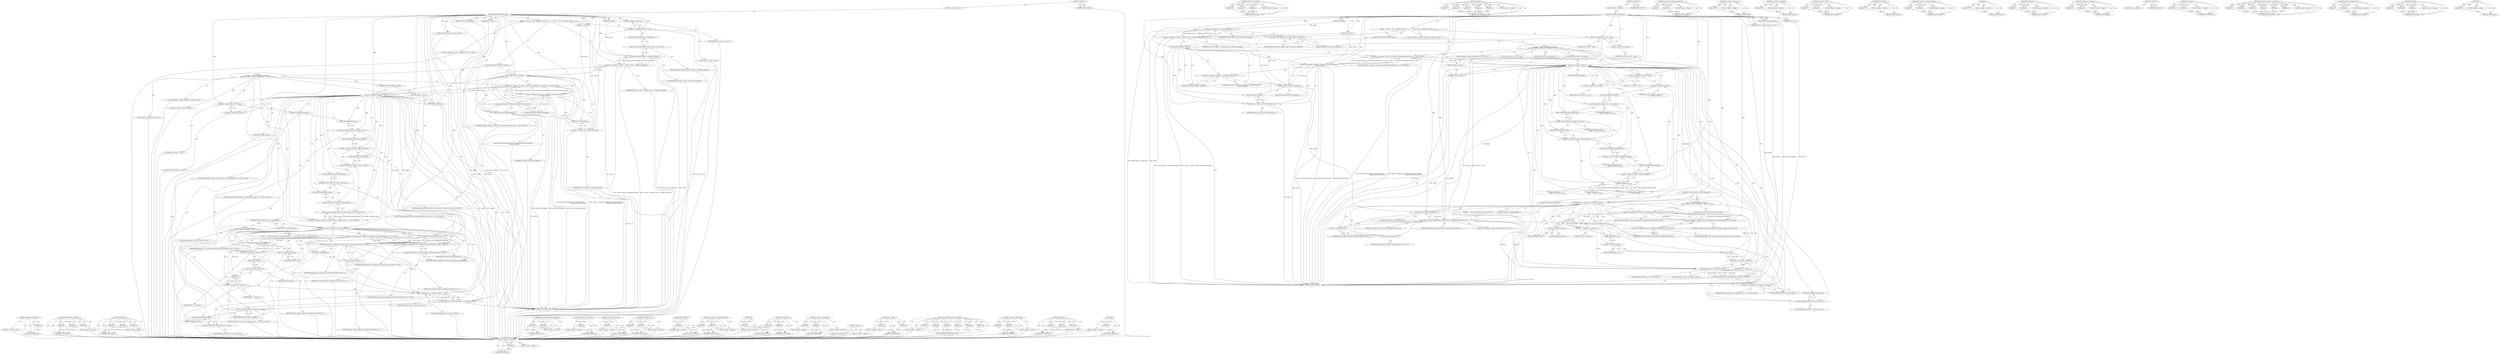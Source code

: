 digraph "x" {
vulnerable_221 [label=<(METHOD,&lt;operator&gt;.addressOf)>];
vulnerable_222 [label=<(PARAM,p1)>];
vulnerable_223 [label=<(BLOCK,&lt;empty&gt;,&lt;empty&gt;)>];
vulnerable_224 [label=<(METHOD_RETURN,ANY)>];
vulnerable_167 [label=<(METHOD,ViewIDUtil.GetWidget)>];
vulnerable_168 [label=<(PARAM,p1)>];
vulnerable_169 [label=<(PARAM,p2)>];
vulnerable_170 [label=<(PARAM,p3)>];
vulnerable_171 [label=<(BLOCK,&lt;empty&gt;,&lt;empty&gt;)>];
vulnerable_172 [label=<(METHOD_RETURN,ANY)>];
vulnerable_191 [label=<(METHOD,gfx.Rect)>];
vulnerable_192 [label=<(PARAM,p1)>];
vulnerable_193 [label=<(PARAM,p2)>];
vulnerable_194 [label=<(PARAM,p3)>];
vulnerable_195 [label=<(PARAM,p4)>];
vulnerable_196 [label=<(PARAM,p5)>];
vulnerable_197 [label=<(BLOCK,&lt;empty&gt;,&lt;empty&gt;)>];
vulnerable_198 [label=<(METHOD_RETURN,ANY)>];
vulnerable_6 [label=<(METHOD,&lt;global&gt;)<SUB>1</SUB>>];
vulnerable_7 [label=<(BLOCK,&lt;empty&gt;,&lt;empty&gt;)<SUB>1</SUB>>];
vulnerable_8 [label=<(METHOD,WindowGetViewBounds)<SUB>1</SUB>>];
vulnerable_9 [label=<(PARAM,int handle)<SUB>1</SUB>>];
vulnerable_10 [label=<(PARAM,int view_id)<SUB>1</SUB>>];
vulnerable_11 [label=<(PARAM,bool screen_coordinates)<SUB>2</SUB>>];
vulnerable_12 [label=<(PARAM,bool* success)<SUB>3</SUB>>];
vulnerable_13 [label="<(PARAM,gfx::Rect* bounds)<SUB>4</SUB>>"];
vulnerable_14 [label=<(BLOCK,{
  *success = false;

  GtkWindow* window = wi...,{
  *success = false;

  GtkWindow* window = wi...)<SUB>4</SUB>>];
vulnerable_15 [label=<(&lt;operator&gt;.assignment,*success = false)<SUB>5</SUB>>];
vulnerable_16 [label=<(&lt;operator&gt;.indirection,*success)<SUB>5</SUB>>];
vulnerable_17 [label=<(IDENTIFIER,success,*success = false)<SUB>5</SUB>>];
vulnerable_18 [label=<(LITERAL,false,*success = false)<SUB>5</SUB>>];
vulnerable_19 [label="<(LOCAL,GtkWindow* window: GtkWindow*)<SUB>7</SUB>>"];
vulnerable_20 [label=<(&lt;operator&gt;.assignment,* window = window_tracker_-&gt;GetResource(handle))<SUB>7</SUB>>];
vulnerable_21 [label=<(IDENTIFIER,window,* window = window_tracker_-&gt;GetResource(handle))<SUB>7</SUB>>];
vulnerable_22 [label=<(GetResource,window_tracker_-&gt;GetResource(handle))<SUB>7</SUB>>];
vulnerable_23 [label=<(&lt;operator&gt;.indirectFieldAccess,window_tracker_-&gt;GetResource)<SUB>7</SUB>>];
vulnerable_24 [label=<(IDENTIFIER,window_tracker_,window_tracker_-&gt;GetResource(handle))<SUB>7</SUB>>];
vulnerable_25 [label=<(FIELD_IDENTIFIER,GetResource,GetResource)<SUB>7</SUB>>];
vulnerable_26 [label=<(IDENTIFIER,handle,window_tracker_-&gt;GetResource(handle))<SUB>7</SUB>>];
vulnerable_27 [label=<(CONTROL_STRUCTURE,IF,if (window))<SUB>8</SUB>>];
vulnerable_28 [label=<(IDENTIFIER,window,if (window))<SUB>8</SUB>>];
vulnerable_29 [label="<(BLOCK,{
    GtkWidget* widget = ViewIDUtil::GetWidget...,{
    GtkWidget* widget = ViewIDUtil::GetWidget...)<SUB>8</SUB>>"];
vulnerable_30 [label="<(LOCAL,GtkWidget* widget: GtkWidget*)<SUB>9</SUB>>"];
vulnerable_31 [label="<(&lt;operator&gt;.assignment,* widget = ViewIDUtil::GetWidget(GTK_WIDGET(win...)<SUB>9</SUB>>"];
vulnerable_32 [label="<(IDENTIFIER,widget,* widget = ViewIDUtil::GetWidget(GTK_WIDGET(win...)<SUB>9</SUB>>"];
vulnerable_33 [label="<(ViewIDUtil.GetWidget,ViewIDUtil::GetWidget(GTK_WIDGET(window),
     ...)<SUB>9</SUB>>"];
vulnerable_34 [label="<(&lt;operator&gt;.fieldAccess,ViewIDUtil::GetWidget)<SUB>9</SUB>>"];
vulnerable_35 [label="<(IDENTIFIER,ViewIDUtil,ViewIDUtil::GetWidget(GTK_WIDGET(window),
     ...)<SUB>9</SUB>>"];
vulnerable_36 [label=<(FIELD_IDENTIFIER,GetWidget,GetWidget)<SUB>9</SUB>>];
vulnerable_37 [label=<(GTK_WIDGET,GTK_WIDGET(window))<SUB>9</SUB>>];
vulnerable_38 [label=<(IDENTIFIER,window,GTK_WIDGET(window))<SUB>9</SUB>>];
vulnerable_39 [label=<(&lt;operator&gt;.cast,static_cast&lt;ViewID&gt;(view_id))<SUB>10</SUB>>];
vulnerable_40 [label=<(UNKNOWN,ViewID,ViewID)<SUB>10</SUB>>];
vulnerable_41 [label=<(IDENTIFIER,view_id,static_cast&lt;ViewID&gt;(view_id))<SUB>10</SUB>>];
vulnerable_42 [label=<(CONTROL_STRUCTURE,IF,if (!widget))<SUB>11</SUB>>];
vulnerable_43 [label=<(&lt;operator&gt;.logicalNot,!widget)<SUB>11</SUB>>];
vulnerable_44 [label=<(IDENTIFIER,widget,!widget)<SUB>11</SUB>>];
vulnerable_45 [label=<(BLOCK,&lt;empty&gt;,&lt;empty&gt;)<SUB>12</SUB>>];
vulnerable_46 [label=<(RETURN,return;,return;)<SUB>12</SUB>>];
vulnerable_47 [label=<(&lt;operator&gt;.assignment,*success = true)<SUB>13</SUB>>];
vulnerable_48 [label=<(&lt;operator&gt;.indirection,*success)<SUB>13</SUB>>];
vulnerable_49 [label=<(IDENTIFIER,success,*success = true)<SUB>13</SUB>>];
vulnerable_50 [label=<(LITERAL,true,*success = true)<SUB>13</SUB>>];
vulnerable_51 [label="<(&lt;operator&gt;.assignment,*bounds = gfx::Rect(0, 0,
                     ...)<SUB>14</SUB>>"];
vulnerable_52 [label=<(&lt;operator&gt;.indirection,*bounds)<SUB>14</SUB>>];
vulnerable_53 [label="<(IDENTIFIER,bounds,*bounds = gfx::Rect(0, 0,
                     ...)<SUB>14</SUB>>"];
vulnerable_54 [label="<(gfx.Rect,gfx::Rect(0, 0,
                        widget-...)<SUB>14</SUB>>"];
vulnerable_55 [label="<(&lt;operator&gt;.fieldAccess,gfx::Rect)<SUB>14</SUB>>"];
vulnerable_56 [label="<(IDENTIFIER,gfx,gfx::Rect(0, 0,
                        widget-...)<SUB>14</SUB>>"];
vulnerable_57 [label=<(FIELD_IDENTIFIER,Rect,Rect)<SUB>14</SUB>>];
vulnerable_58 [label="<(LITERAL,0,gfx::Rect(0, 0,
                        widget-...)<SUB>14</SUB>>"];
vulnerable_59 [label="<(LITERAL,0,gfx::Rect(0, 0,
                        widget-...)<SUB>14</SUB>>"];
vulnerable_60 [label=<(&lt;operator&gt;.fieldAccess,widget-&gt;allocation.width)<SUB>15</SUB>>];
vulnerable_61 [label=<(&lt;operator&gt;.indirectFieldAccess,widget-&gt;allocation)<SUB>15</SUB>>];
vulnerable_62 [label="<(IDENTIFIER,widget,gfx::Rect(0, 0,
                        widget-...)<SUB>15</SUB>>"];
vulnerable_63 [label=<(FIELD_IDENTIFIER,allocation,allocation)<SUB>15</SUB>>];
vulnerable_64 [label=<(FIELD_IDENTIFIER,width,width)<SUB>15</SUB>>];
vulnerable_65 [label=<(&lt;operator&gt;.fieldAccess,widget-&gt;allocation.height)<SUB>15</SUB>>];
vulnerable_66 [label=<(&lt;operator&gt;.indirectFieldAccess,widget-&gt;allocation)<SUB>15</SUB>>];
vulnerable_67 [label="<(IDENTIFIER,widget,gfx::Rect(0, 0,
                        widget-...)<SUB>15</SUB>>"];
vulnerable_68 [label=<(FIELD_IDENTIFIER,allocation,allocation)<SUB>15</SUB>>];
vulnerable_69 [label=<(FIELD_IDENTIFIER,height,height)<SUB>15</SUB>>];
vulnerable_70 [label="<(LOCAL,gint x: gint)<SUB>16</SUB>>"];
vulnerable_71 [label="<(LOCAL,gint y: gint)<SUB>16</SUB>>"];
vulnerable_72 [label=<(CONTROL_STRUCTURE,IF,if (screen_coordinates))<SUB>17</SUB>>];
vulnerable_73 [label=<(IDENTIFIER,screen_coordinates,if (screen_coordinates))<SUB>17</SUB>>];
vulnerable_74 [label="<(BLOCK,{
       gfx::Point point = gtk_util::GetWidget...,{
       gfx::Point point = gtk_util::GetWidget...)<SUB>17</SUB>>"];
vulnerable_75 [label="<(LOCAL,gfx.Point point: gfx.Point)<SUB>18</SUB>>"];
vulnerable_76 [label="<(&lt;operator&gt;.assignment,point = gtk_util::GetWidgetScreenPosition(widget))<SUB>18</SUB>>"];
vulnerable_77 [label="<(IDENTIFIER,point,point = gtk_util::GetWidgetScreenPosition(widget))<SUB>18</SUB>>"];
vulnerable_78 [label="<(gtk_util.GetWidgetScreenPosition,gtk_util::GetWidgetScreenPosition(widget))<SUB>18</SUB>>"];
vulnerable_79 [label="<(&lt;operator&gt;.fieldAccess,gtk_util::GetWidgetScreenPosition)<SUB>18</SUB>>"];
vulnerable_80 [label="<(IDENTIFIER,gtk_util,gtk_util::GetWidgetScreenPosition(widget))<SUB>18</SUB>>"];
vulnerable_81 [label=<(FIELD_IDENTIFIER,GetWidgetScreenPosition,GetWidgetScreenPosition)<SUB>18</SUB>>];
vulnerable_82 [label="<(IDENTIFIER,widget,gtk_util::GetWidgetScreenPosition(widget))<SUB>18</SUB>>"];
vulnerable_83 [label=<(&lt;operator&gt;.assignment,x = point.x())<SUB>19</SUB>>];
vulnerable_84 [label=<(IDENTIFIER,x,x = point.x())<SUB>19</SUB>>];
vulnerable_85 [label=<(x,point.x())<SUB>19</SUB>>];
vulnerable_86 [label=<(&lt;operator&gt;.fieldAccess,point.x)<SUB>19</SUB>>];
vulnerable_87 [label=<(IDENTIFIER,point,point.x())<SUB>19</SUB>>];
vulnerable_88 [label=<(FIELD_IDENTIFIER,x,x)<SUB>19</SUB>>];
vulnerable_89 [label=<(&lt;operator&gt;.assignment,y = point.y())<SUB>20</SUB>>];
vulnerable_90 [label=<(IDENTIFIER,y,y = point.y())<SUB>20</SUB>>];
vulnerable_91 [label=<(y,point.y())<SUB>20</SUB>>];
vulnerable_92 [label=<(&lt;operator&gt;.fieldAccess,point.y)<SUB>20</SUB>>];
vulnerable_93 [label=<(IDENTIFIER,point,point.y())<SUB>20</SUB>>];
vulnerable_94 [label=<(FIELD_IDENTIFIER,y,y)<SUB>20</SUB>>];
vulnerable_95 [label=<(CONTROL_STRUCTURE,ELSE,else)<SUB>21</SUB>>];
vulnerable_96 [label=<(BLOCK,{
      gtk_widget_translate_coordinates(widget...,{
      gtk_widget_translate_coordinates(widget...)<SUB>21</SUB>>];
vulnerable_97 [label=<(gtk_widget_translate_coordinates,gtk_widget_translate_coordinates(widget, GTK_WI...)<SUB>22</SUB>>];
vulnerable_98 [label=<(IDENTIFIER,widget,gtk_widget_translate_coordinates(widget, GTK_WI...)<SUB>22</SUB>>];
vulnerable_99 [label=<(GTK_WIDGET,GTK_WIDGET(window))<SUB>22</SUB>>];
vulnerable_100 [label=<(IDENTIFIER,window,GTK_WIDGET(window))<SUB>22</SUB>>];
vulnerable_101 [label=<(LITERAL,0,gtk_widget_translate_coordinates(widget, GTK_WI...)<SUB>23</SUB>>];
vulnerable_102 [label=<(LITERAL,0,gtk_widget_translate_coordinates(widget, GTK_WI...)<SUB>23</SUB>>];
vulnerable_103 [label=<(&lt;operator&gt;.addressOf,&amp;x)<SUB>23</SUB>>];
vulnerable_104 [label=<(IDENTIFIER,x,gtk_widget_translate_coordinates(widget, GTK_WI...)<SUB>23</SUB>>];
vulnerable_105 [label=<(&lt;operator&gt;.addressOf,&amp;y)<SUB>23</SUB>>];
vulnerable_106 [label=<(IDENTIFIER,y,gtk_widget_translate_coordinates(widget, GTK_WI...)<SUB>23</SUB>>];
vulnerable_107 [label="<(set_origin,bounds-&gt;set_origin(gfx::Point(x, y)))<SUB>25</SUB>>"];
vulnerable_108 [label=<(&lt;operator&gt;.indirectFieldAccess,bounds-&gt;set_origin)<SUB>25</SUB>>];
vulnerable_109 [label="<(IDENTIFIER,bounds,bounds-&gt;set_origin(gfx::Point(x, y)))<SUB>25</SUB>>"];
vulnerable_110 [label=<(FIELD_IDENTIFIER,set_origin,set_origin)<SUB>25</SUB>>];
vulnerable_111 [label="<(gfx.Point,gfx::Point(x, y))<SUB>25</SUB>>"];
vulnerable_112 [label="<(&lt;operator&gt;.fieldAccess,gfx::Point)<SUB>25</SUB>>"];
vulnerable_113 [label="<(IDENTIFIER,gfx,gfx::Point(x, y))<SUB>25</SUB>>"];
vulnerable_114 [label=<(FIELD_IDENTIFIER,Point,Point)<SUB>25</SUB>>];
vulnerable_115 [label="<(IDENTIFIER,x,gfx::Point(x, y))<SUB>25</SUB>>"];
vulnerable_116 [label="<(IDENTIFIER,y,gfx::Point(x, y))<SUB>25</SUB>>"];
vulnerable_117 [label=<(METHOD_RETURN,void)<SUB>1</SUB>>];
vulnerable_119 [label=<(METHOD_RETURN,ANY)<SUB>1</SUB>>];
vulnerable_199 [label=<(METHOD,gtk_util.GetWidgetScreenPosition)>];
vulnerable_200 [label=<(PARAM,p1)>];
vulnerable_201 [label=<(PARAM,p2)>];
vulnerable_202 [label=<(BLOCK,&lt;empty&gt;,&lt;empty&gt;)>];
vulnerable_203 [label=<(METHOD_RETURN,ANY)>];
vulnerable_153 [label=<(METHOD,&lt;operator&gt;.indirection)>];
vulnerable_154 [label=<(PARAM,p1)>];
vulnerable_155 [label=<(BLOCK,&lt;empty&gt;,&lt;empty&gt;)>];
vulnerable_156 [label=<(METHOD_RETURN,ANY)>];
vulnerable_187 [label=<(METHOD,&lt;operator&gt;.logicalNot)>];
vulnerable_188 [label=<(PARAM,p1)>];
vulnerable_189 [label=<(BLOCK,&lt;empty&gt;,&lt;empty&gt;)>];
vulnerable_190 [label=<(METHOD_RETURN,ANY)>];
vulnerable_182 [label=<(METHOD,&lt;operator&gt;.cast)>];
vulnerable_183 [label=<(PARAM,p1)>];
vulnerable_184 [label=<(PARAM,p2)>];
vulnerable_185 [label=<(BLOCK,&lt;empty&gt;,&lt;empty&gt;)>];
vulnerable_186 [label=<(METHOD_RETURN,ANY)>];
vulnerable_178 [label=<(METHOD,GTK_WIDGET)>];
vulnerable_179 [label=<(PARAM,p1)>];
vulnerable_180 [label=<(BLOCK,&lt;empty&gt;,&lt;empty&gt;)>];
vulnerable_181 [label=<(METHOD_RETURN,ANY)>];
vulnerable_162 [label=<(METHOD,&lt;operator&gt;.indirectFieldAccess)>];
vulnerable_163 [label=<(PARAM,p1)>];
vulnerable_164 [label=<(PARAM,p2)>];
vulnerable_165 [label=<(BLOCK,&lt;empty&gt;,&lt;empty&gt;)>];
vulnerable_166 [label=<(METHOD_RETURN,ANY)>];
vulnerable_208 [label=<(METHOD,y)>];
vulnerable_209 [label=<(PARAM,p1)>];
vulnerable_210 [label=<(BLOCK,&lt;empty&gt;,&lt;empty&gt;)>];
vulnerable_211 [label=<(METHOD_RETURN,ANY)>];
vulnerable_157 [label=<(METHOD,GetResource)>];
vulnerable_158 [label=<(PARAM,p1)>];
vulnerable_159 [label=<(PARAM,p2)>];
vulnerable_160 [label=<(BLOCK,&lt;empty&gt;,&lt;empty&gt;)>];
vulnerable_161 [label=<(METHOD_RETURN,ANY)>];
vulnerable_148 [label=<(METHOD,&lt;operator&gt;.assignment)>];
vulnerable_149 [label=<(PARAM,p1)>];
vulnerable_150 [label=<(PARAM,p2)>];
vulnerable_151 [label=<(BLOCK,&lt;empty&gt;,&lt;empty&gt;)>];
vulnerable_152 [label=<(METHOD_RETURN,ANY)>];
vulnerable_142 [label=<(METHOD,&lt;global&gt;)<SUB>1</SUB>>];
vulnerable_143 [label=<(BLOCK,&lt;empty&gt;,&lt;empty&gt;)>];
vulnerable_144 [label=<(METHOD_RETURN,ANY)>];
vulnerable_225 [label=<(METHOD,set_origin)>];
vulnerable_226 [label=<(PARAM,p1)>];
vulnerable_227 [label=<(PARAM,p2)>];
vulnerable_228 [label=<(BLOCK,&lt;empty&gt;,&lt;empty&gt;)>];
vulnerable_229 [label=<(METHOD_RETURN,ANY)>];
vulnerable_212 [label=<(METHOD,gtk_widget_translate_coordinates)>];
vulnerable_213 [label=<(PARAM,p1)>];
vulnerable_214 [label=<(PARAM,p2)>];
vulnerable_215 [label=<(PARAM,p3)>];
vulnerable_216 [label=<(PARAM,p4)>];
vulnerable_217 [label=<(PARAM,p5)>];
vulnerable_218 [label=<(PARAM,p6)>];
vulnerable_219 [label=<(BLOCK,&lt;empty&gt;,&lt;empty&gt;)>];
vulnerable_220 [label=<(METHOD_RETURN,ANY)>];
vulnerable_173 [label=<(METHOD,&lt;operator&gt;.fieldAccess)>];
vulnerable_174 [label=<(PARAM,p1)>];
vulnerable_175 [label=<(PARAM,p2)>];
vulnerable_176 [label=<(BLOCK,&lt;empty&gt;,&lt;empty&gt;)>];
vulnerable_177 [label=<(METHOD_RETURN,ANY)>];
vulnerable_230 [label=<(METHOD,gfx.Point)>];
vulnerable_231 [label=<(PARAM,p1)>];
vulnerable_232 [label=<(PARAM,p2)>];
vulnerable_233 [label=<(PARAM,p3)>];
vulnerable_234 [label=<(BLOCK,&lt;empty&gt;,&lt;empty&gt;)>];
vulnerable_235 [label=<(METHOD_RETURN,ANY)>];
vulnerable_204 [label=<(METHOD,x)>];
vulnerable_205 [label=<(PARAM,p1)>];
vulnerable_206 [label=<(BLOCK,&lt;empty&gt;,&lt;empty&gt;)>];
vulnerable_207 [label=<(METHOD_RETURN,ANY)>];
fixed_217 [label=<(METHOD,&lt;operator&gt;.addressOf)>];
fixed_218 [label=<(PARAM,p1)>];
fixed_219 [label=<(BLOCK,&lt;empty&gt;,&lt;empty&gt;)>];
fixed_220 [label=<(METHOD_RETURN,ANY)>];
fixed_165 [label=<(METHOD,ViewIDUtil.GetWidget)>];
fixed_166 [label=<(PARAM,p1)>];
fixed_167 [label=<(PARAM,p2)>];
fixed_168 [label=<(PARAM,p3)>];
fixed_169 [label=<(BLOCK,&lt;empty&gt;,&lt;empty&gt;)>];
fixed_170 [label=<(METHOD_RETURN,ANY)>];
fixed_189 [label=<(METHOD,gfx.Rect)>];
fixed_190 [label=<(PARAM,p1)>];
fixed_191 [label=<(PARAM,p2)>];
fixed_192 [label=<(PARAM,p3)>];
fixed_193 [label=<(BLOCK,&lt;empty&gt;,&lt;empty&gt;)>];
fixed_194 [label=<(METHOD_RETURN,ANY)>];
fixed_6 [label=<(METHOD,&lt;global&gt;)<SUB>1</SUB>>];
fixed_7 [label=<(BLOCK,&lt;empty&gt;,&lt;empty&gt;)<SUB>1</SUB>>];
fixed_8 [label=<(METHOD,WindowGetViewBounds)<SUB>1</SUB>>];
fixed_9 [label=<(PARAM,int handle)<SUB>1</SUB>>];
fixed_10 [label=<(PARAM,int view_id)<SUB>1</SUB>>];
fixed_11 [label=<(PARAM,bool screen_coordinates)<SUB>2</SUB>>];
fixed_12 [label=<(PARAM,bool* success)<SUB>3</SUB>>];
fixed_13 [label="<(PARAM,gfx::Rect* bounds)<SUB>4</SUB>>"];
fixed_14 [label=<(BLOCK,{
  *success = false;

  GtkWindow* window = wi...,{
  *success = false;

  GtkWindow* window = wi...)<SUB>4</SUB>>];
fixed_15 [label=<(&lt;operator&gt;.assignment,*success = false)<SUB>5</SUB>>];
fixed_16 [label=<(&lt;operator&gt;.indirection,*success)<SUB>5</SUB>>];
fixed_17 [label=<(IDENTIFIER,success,*success = false)<SUB>5</SUB>>];
fixed_18 [label=<(LITERAL,false,*success = false)<SUB>5</SUB>>];
fixed_19 [label="<(LOCAL,GtkWindow* window: GtkWindow*)<SUB>7</SUB>>"];
fixed_20 [label=<(&lt;operator&gt;.assignment,* window = window_tracker_-&gt;GetResource(handle))<SUB>7</SUB>>];
fixed_21 [label=<(IDENTIFIER,window,* window = window_tracker_-&gt;GetResource(handle))<SUB>7</SUB>>];
fixed_22 [label=<(GetResource,window_tracker_-&gt;GetResource(handle))<SUB>7</SUB>>];
fixed_23 [label=<(&lt;operator&gt;.indirectFieldAccess,window_tracker_-&gt;GetResource)<SUB>7</SUB>>];
fixed_24 [label=<(IDENTIFIER,window_tracker_,window_tracker_-&gt;GetResource(handle))<SUB>7</SUB>>];
fixed_25 [label=<(FIELD_IDENTIFIER,GetResource,GetResource)<SUB>7</SUB>>];
fixed_26 [label=<(IDENTIFIER,handle,window_tracker_-&gt;GetResource(handle))<SUB>7</SUB>>];
fixed_27 [label=<(CONTROL_STRUCTURE,IF,if (window))<SUB>8</SUB>>];
fixed_28 [label=<(IDENTIFIER,window,if (window))<SUB>8</SUB>>];
fixed_29 [label="<(BLOCK,{
    GtkWidget* widget = ViewIDUtil::GetWidget...,{
    GtkWidget* widget = ViewIDUtil::GetWidget...)<SUB>8</SUB>>"];
fixed_30 [label="<(LOCAL,GtkWidget* widget: GtkWidget*)<SUB>9</SUB>>"];
fixed_31 [label="<(&lt;operator&gt;.assignment,* widget = ViewIDUtil::GetWidget(GTK_WIDGET(win...)<SUB>9</SUB>>"];
fixed_32 [label="<(IDENTIFIER,widget,* widget = ViewIDUtil::GetWidget(GTK_WIDGET(win...)<SUB>9</SUB>>"];
fixed_33 [label="<(ViewIDUtil.GetWidget,ViewIDUtil::GetWidget(GTK_WIDGET(window),
     ...)<SUB>9</SUB>>"];
fixed_34 [label="<(&lt;operator&gt;.fieldAccess,ViewIDUtil::GetWidget)<SUB>9</SUB>>"];
fixed_35 [label="<(IDENTIFIER,ViewIDUtil,ViewIDUtil::GetWidget(GTK_WIDGET(window),
     ...)<SUB>9</SUB>>"];
fixed_36 [label=<(FIELD_IDENTIFIER,GetWidget,GetWidget)<SUB>9</SUB>>];
fixed_37 [label=<(GTK_WIDGET,GTK_WIDGET(window))<SUB>9</SUB>>];
fixed_38 [label=<(IDENTIFIER,window,GTK_WIDGET(window))<SUB>9</SUB>>];
fixed_39 [label=<(&lt;operator&gt;.cast,static_cast&lt;ViewID&gt;(view_id))<SUB>10</SUB>>];
fixed_40 [label=<(UNKNOWN,ViewID,ViewID)<SUB>10</SUB>>];
fixed_41 [label=<(IDENTIFIER,view_id,static_cast&lt;ViewID&gt;(view_id))<SUB>10</SUB>>];
fixed_42 [label=<(CONTROL_STRUCTURE,IF,if (!widget))<SUB>11</SUB>>];
fixed_43 [label=<(&lt;operator&gt;.logicalNot,!widget)<SUB>11</SUB>>];
fixed_44 [label=<(IDENTIFIER,widget,!widget)<SUB>11</SUB>>];
fixed_45 [label=<(BLOCK,&lt;empty&gt;,&lt;empty&gt;)<SUB>12</SUB>>];
fixed_46 [label=<(RETURN,return;,return;)<SUB>12</SUB>>];
fixed_47 [label=<(&lt;operator&gt;.assignment,*success = true)<SUB>13</SUB>>];
fixed_48 [label=<(&lt;operator&gt;.indirection,*success)<SUB>13</SUB>>];
fixed_49 [label=<(IDENTIFIER,success,*success = true)<SUB>13</SUB>>];
fixed_50 [label=<(LITERAL,true,*success = true)<SUB>13</SUB>>];
fixed_51 [label="<(&lt;operator&gt;.assignment,*bounds = gfx::Rect(widget-&gt;allocation.width, w...)<SUB>14</SUB>>"];
fixed_52 [label=<(&lt;operator&gt;.indirection,*bounds)<SUB>14</SUB>>];
fixed_53 [label="<(IDENTIFIER,bounds,*bounds = gfx::Rect(widget-&gt;allocation.width, w...)<SUB>14</SUB>>"];
fixed_54 [label="<(gfx.Rect,gfx::Rect(widget-&gt;allocation.width, widget-&gt;all...)<SUB>14</SUB>>"];
fixed_55 [label="<(&lt;operator&gt;.fieldAccess,gfx::Rect)<SUB>14</SUB>>"];
fixed_56 [label="<(IDENTIFIER,gfx,gfx::Rect(widget-&gt;allocation.width, widget-&gt;all...)<SUB>14</SUB>>"];
fixed_57 [label=<(FIELD_IDENTIFIER,Rect,Rect)<SUB>14</SUB>>];
fixed_58 [label=<(&lt;operator&gt;.fieldAccess,widget-&gt;allocation.width)<SUB>14</SUB>>];
fixed_59 [label=<(&lt;operator&gt;.indirectFieldAccess,widget-&gt;allocation)<SUB>14</SUB>>];
fixed_60 [label="<(IDENTIFIER,widget,gfx::Rect(widget-&gt;allocation.width, widget-&gt;all...)<SUB>14</SUB>>"];
fixed_61 [label=<(FIELD_IDENTIFIER,allocation,allocation)<SUB>14</SUB>>];
fixed_62 [label=<(FIELD_IDENTIFIER,width,width)<SUB>14</SUB>>];
fixed_63 [label=<(&lt;operator&gt;.fieldAccess,widget-&gt;allocation.height)<SUB>14</SUB>>];
fixed_64 [label=<(&lt;operator&gt;.indirectFieldAccess,widget-&gt;allocation)<SUB>14</SUB>>];
fixed_65 [label="<(IDENTIFIER,widget,gfx::Rect(widget-&gt;allocation.width, widget-&gt;all...)<SUB>14</SUB>>"];
fixed_66 [label=<(FIELD_IDENTIFIER,allocation,allocation)<SUB>14</SUB>>];
fixed_67 [label=<(FIELD_IDENTIFIER,height,height)<SUB>14</SUB>>];
fixed_68 [label="<(LOCAL,gint x: gint)<SUB>15</SUB>>"];
fixed_69 [label="<(LOCAL,gint y: gint)<SUB>15</SUB>>"];
fixed_70 [label=<(CONTROL_STRUCTURE,IF,if (screen_coordinates))<SUB>16</SUB>>];
fixed_71 [label=<(IDENTIFIER,screen_coordinates,if (screen_coordinates))<SUB>16</SUB>>];
fixed_72 [label="<(BLOCK,{
       gfx::Point point = gtk_util::GetWidget...,{
       gfx::Point point = gtk_util::GetWidget...)<SUB>16</SUB>>"];
fixed_73 [label="<(LOCAL,gfx.Point point: gfx.Point)<SUB>17</SUB>>"];
fixed_74 [label="<(&lt;operator&gt;.assignment,point = gtk_util::GetWidgetScreenPosition(widget))<SUB>17</SUB>>"];
fixed_75 [label="<(IDENTIFIER,point,point = gtk_util::GetWidgetScreenPosition(widget))<SUB>17</SUB>>"];
fixed_76 [label="<(gtk_util.GetWidgetScreenPosition,gtk_util::GetWidgetScreenPosition(widget))<SUB>17</SUB>>"];
fixed_77 [label="<(&lt;operator&gt;.fieldAccess,gtk_util::GetWidgetScreenPosition)<SUB>17</SUB>>"];
fixed_78 [label="<(IDENTIFIER,gtk_util,gtk_util::GetWidgetScreenPosition(widget))<SUB>17</SUB>>"];
fixed_79 [label=<(FIELD_IDENTIFIER,GetWidgetScreenPosition,GetWidgetScreenPosition)<SUB>17</SUB>>];
fixed_80 [label="<(IDENTIFIER,widget,gtk_util::GetWidgetScreenPosition(widget))<SUB>17</SUB>>"];
fixed_81 [label=<(&lt;operator&gt;.assignment,x = point.x())<SUB>18</SUB>>];
fixed_82 [label=<(IDENTIFIER,x,x = point.x())<SUB>18</SUB>>];
fixed_83 [label=<(x,point.x())<SUB>18</SUB>>];
fixed_84 [label=<(&lt;operator&gt;.fieldAccess,point.x)<SUB>18</SUB>>];
fixed_85 [label=<(IDENTIFIER,point,point.x())<SUB>18</SUB>>];
fixed_86 [label=<(FIELD_IDENTIFIER,x,x)<SUB>18</SUB>>];
fixed_87 [label=<(&lt;operator&gt;.assignment,y = point.y())<SUB>19</SUB>>];
fixed_88 [label=<(IDENTIFIER,y,y = point.y())<SUB>19</SUB>>];
fixed_89 [label=<(y,point.y())<SUB>19</SUB>>];
fixed_90 [label=<(&lt;operator&gt;.fieldAccess,point.y)<SUB>19</SUB>>];
fixed_91 [label=<(IDENTIFIER,point,point.y())<SUB>19</SUB>>];
fixed_92 [label=<(FIELD_IDENTIFIER,y,y)<SUB>19</SUB>>];
fixed_93 [label=<(CONTROL_STRUCTURE,ELSE,else)<SUB>20</SUB>>];
fixed_94 [label=<(BLOCK,{
      gtk_widget_translate_coordinates(widget...,{
      gtk_widget_translate_coordinates(widget...)<SUB>20</SUB>>];
fixed_95 [label=<(gtk_widget_translate_coordinates,gtk_widget_translate_coordinates(widget, GTK_WI...)<SUB>21</SUB>>];
fixed_96 [label=<(IDENTIFIER,widget,gtk_widget_translate_coordinates(widget, GTK_WI...)<SUB>21</SUB>>];
fixed_97 [label=<(GTK_WIDGET,GTK_WIDGET(window))<SUB>21</SUB>>];
fixed_98 [label=<(IDENTIFIER,window,GTK_WIDGET(window))<SUB>21</SUB>>];
fixed_99 [label=<(LITERAL,0,gtk_widget_translate_coordinates(widget, GTK_WI...)<SUB>22</SUB>>];
fixed_100 [label=<(LITERAL,0,gtk_widget_translate_coordinates(widget, GTK_WI...)<SUB>22</SUB>>];
fixed_101 [label=<(&lt;operator&gt;.addressOf,&amp;x)<SUB>22</SUB>>];
fixed_102 [label=<(IDENTIFIER,x,gtk_widget_translate_coordinates(widget, GTK_WI...)<SUB>22</SUB>>];
fixed_103 [label=<(&lt;operator&gt;.addressOf,&amp;y)<SUB>22</SUB>>];
fixed_104 [label=<(IDENTIFIER,y,gtk_widget_translate_coordinates(widget, GTK_WI...)<SUB>22</SUB>>];
fixed_105 [label="<(set_origin,bounds-&gt;set_origin(gfx::Point(x, y)))<SUB>24</SUB>>"];
fixed_106 [label=<(&lt;operator&gt;.indirectFieldAccess,bounds-&gt;set_origin)<SUB>24</SUB>>];
fixed_107 [label="<(IDENTIFIER,bounds,bounds-&gt;set_origin(gfx::Point(x, y)))<SUB>24</SUB>>"];
fixed_108 [label=<(FIELD_IDENTIFIER,set_origin,set_origin)<SUB>24</SUB>>];
fixed_109 [label="<(gfx.Point,gfx::Point(x, y))<SUB>24</SUB>>"];
fixed_110 [label="<(&lt;operator&gt;.fieldAccess,gfx::Point)<SUB>24</SUB>>"];
fixed_111 [label="<(IDENTIFIER,gfx,gfx::Point(x, y))<SUB>24</SUB>>"];
fixed_112 [label=<(FIELD_IDENTIFIER,Point,Point)<SUB>24</SUB>>];
fixed_113 [label="<(IDENTIFIER,x,gfx::Point(x, y))<SUB>24</SUB>>"];
fixed_114 [label="<(IDENTIFIER,y,gfx::Point(x, y))<SUB>24</SUB>>"];
fixed_115 [label=<(METHOD_RETURN,void)<SUB>1</SUB>>];
fixed_117 [label=<(METHOD_RETURN,ANY)<SUB>1</SUB>>];
fixed_195 [label=<(METHOD,gtk_util.GetWidgetScreenPosition)>];
fixed_196 [label=<(PARAM,p1)>];
fixed_197 [label=<(PARAM,p2)>];
fixed_198 [label=<(BLOCK,&lt;empty&gt;,&lt;empty&gt;)>];
fixed_199 [label=<(METHOD_RETURN,ANY)>];
fixed_151 [label=<(METHOD,&lt;operator&gt;.indirection)>];
fixed_152 [label=<(PARAM,p1)>];
fixed_153 [label=<(BLOCK,&lt;empty&gt;,&lt;empty&gt;)>];
fixed_154 [label=<(METHOD_RETURN,ANY)>];
fixed_185 [label=<(METHOD,&lt;operator&gt;.logicalNot)>];
fixed_186 [label=<(PARAM,p1)>];
fixed_187 [label=<(BLOCK,&lt;empty&gt;,&lt;empty&gt;)>];
fixed_188 [label=<(METHOD_RETURN,ANY)>];
fixed_180 [label=<(METHOD,&lt;operator&gt;.cast)>];
fixed_181 [label=<(PARAM,p1)>];
fixed_182 [label=<(PARAM,p2)>];
fixed_183 [label=<(BLOCK,&lt;empty&gt;,&lt;empty&gt;)>];
fixed_184 [label=<(METHOD_RETURN,ANY)>];
fixed_176 [label=<(METHOD,GTK_WIDGET)>];
fixed_177 [label=<(PARAM,p1)>];
fixed_178 [label=<(BLOCK,&lt;empty&gt;,&lt;empty&gt;)>];
fixed_179 [label=<(METHOD_RETURN,ANY)>];
fixed_160 [label=<(METHOD,&lt;operator&gt;.indirectFieldAccess)>];
fixed_161 [label=<(PARAM,p1)>];
fixed_162 [label=<(PARAM,p2)>];
fixed_163 [label=<(BLOCK,&lt;empty&gt;,&lt;empty&gt;)>];
fixed_164 [label=<(METHOD_RETURN,ANY)>];
fixed_204 [label=<(METHOD,y)>];
fixed_205 [label=<(PARAM,p1)>];
fixed_206 [label=<(BLOCK,&lt;empty&gt;,&lt;empty&gt;)>];
fixed_207 [label=<(METHOD_RETURN,ANY)>];
fixed_155 [label=<(METHOD,GetResource)>];
fixed_156 [label=<(PARAM,p1)>];
fixed_157 [label=<(PARAM,p2)>];
fixed_158 [label=<(BLOCK,&lt;empty&gt;,&lt;empty&gt;)>];
fixed_159 [label=<(METHOD_RETURN,ANY)>];
fixed_146 [label=<(METHOD,&lt;operator&gt;.assignment)>];
fixed_147 [label=<(PARAM,p1)>];
fixed_148 [label=<(PARAM,p2)>];
fixed_149 [label=<(BLOCK,&lt;empty&gt;,&lt;empty&gt;)>];
fixed_150 [label=<(METHOD_RETURN,ANY)>];
fixed_140 [label=<(METHOD,&lt;global&gt;)<SUB>1</SUB>>];
fixed_141 [label=<(BLOCK,&lt;empty&gt;,&lt;empty&gt;)>];
fixed_142 [label=<(METHOD_RETURN,ANY)>];
fixed_221 [label=<(METHOD,set_origin)>];
fixed_222 [label=<(PARAM,p1)>];
fixed_223 [label=<(PARAM,p2)>];
fixed_224 [label=<(BLOCK,&lt;empty&gt;,&lt;empty&gt;)>];
fixed_225 [label=<(METHOD_RETURN,ANY)>];
fixed_208 [label=<(METHOD,gtk_widget_translate_coordinates)>];
fixed_209 [label=<(PARAM,p1)>];
fixed_210 [label=<(PARAM,p2)>];
fixed_211 [label=<(PARAM,p3)>];
fixed_212 [label=<(PARAM,p4)>];
fixed_213 [label=<(PARAM,p5)>];
fixed_214 [label=<(PARAM,p6)>];
fixed_215 [label=<(BLOCK,&lt;empty&gt;,&lt;empty&gt;)>];
fixed_216 [label=<(METHOD_RETURN,ANY)>];
fixed_171 [label=<(METHOD,&lt;operator&gt;.fieldAccess)>];
fixed_172 [label=<(PARAM,p1)>];
fixed_173 [label=<(PARAM,p2)>];
fixed_174 [label=<(BLOCK,&lt;empty&gt;,&lt;empty&gt;)>];
fixed_175 [label=<(METHOD_RETURN,ANY)>];
fixed_226 [label=<(METHOD,gfx.Point)>];
fixed_227 [label=<(PARAM,p1)>];
fixed_228 [label=<(PARAM,p2)>];
fixed_229 [label=<(PARAM,p3)>];
fixed_230 [label=<(BLOCK,&lt;empty&gt;,&lt;empty&gt;)>];
fixed_231 [label=<(METHOD_RETURN,ANY)>];
fixed_200 [label=<(METHOD,x)>];
fixed_201 [label=<(PARAM,p1)>];
fixed_202 [label=<(BLOCK,&lt;empty&gt;,&lt;empty&gt;)>];
fixed_203 [label=<(METHOD_RETURN,ANY)>];
vulnerable_221 -> vulnerable_222  [key=0, label="AST: "];
vulnerable_221 -> vulnerable_222  [key=1, label="DDG: "];
vulnerable_221 -> vulnerable_223  [key=0, label="AST: "];
vulnerable_221 -> vulnerable_224  [key=0, label="AST: "];
vulnerable_221 -> vulnerable_224  [key=1, label="CFG: "];
vulnerable_222 -> vulnerable_224  [key=0, label="DDG: p1"];
vulnerable_167 -> vulnerable_168  [key=0, label="AST: "];
vulnerable_167 -> vulnerable_168  [key=1, label="DDG: "];
vulnerable_167 -> vulnerable_171  [key=0, label="AST: "];
vulnerable_167 -> vulnerable_169  [key=0, label="AST: "];
vulnerable_167 -> vulnerable_169  [key=1, label="DDG: "];
vulnerable_167 -> vulnerable_172  [key=0, label="AST: "];
vulnerable_167 -> vulnerable_172  [key=1, label="CFG: "];
vulnerable_167 -> vulnerable_170  [key=0, label="AST: "];
vulnerable_167 -> vulnerable_170  [key=1, label="DDG: "];
vulnerable_168 -> vulnerable_172  [key=0, label="DDG: p1"];
vulnerable_169 -> vulnerable_172  [key=0, label="DDG: p2"];
vulnerable_170 -> vulnerable_172  [key=0, label="DDG: p3"];
vulnerable_191 -> vulnerable_192  [key=0, label="AST: "];
vulnerable_191 -> vulnerable_192  [key=1, label="DDG: "];
vulnerable_191 -> vulnerable_197  [key=0, label="AST: "];
vulnerable_191 -> vulnerable_193  [key=0, label="AST: "];
vulnerable_191 -> vulnerable_193  [key=1, label="DDG: "];
vulnerable_191 -> vulnerable_198  [key=0, label="AST: "];
vulnerable_191 -> vulnerable_198  [key=1, label="CFG: "];
vulnerable_191 -> vulnerable_194  [key=0, label="AST: "];
vulnerable_191 -> vulnerable_194  [key=1, label="DDG: "];
vulnerable_191 -> vulnerable_195  [key=0, label="AST: "];
vulnerable_191 -> vulnerable_195  [key=1, label="DDG: "];
vulnerable_191 -> vulnerable_196  [key=0, label="AST: "];
vulnerable_191 -> vulnerable_196  [key=1, label="DDG: "];
vulnerable_192 -> vulnerable_198  [key=0, label="DDG: p1"];
vulnerable_193 -> vulnerable_198  [key=0, label="DDG: p2"];
vulnerable_194 -> vulnerable_198  [key=0, label="DDG: p3"];
vulnerable_195 -> vulnerable_198  [key=0, label="DDG: p4"];
vulnerable_196 -> vulnerable_198  [key=0, label="DDG: p5"];
vulnerable_6 -> vulnerable_7  [key=0, label="AST: "];
vulnerable_6 -> vulnerable_119  [key=0, label="AST: "];
vulnerable_6 -> vulnerable_119  [key=1, label="CFG: "];
vulnerable_7 -> vulnerable_8  [key=0, label="AST: "];
vulnerable_8 -> vulnerable_9  [key=0, label="AST: "];
vulnerable_8 -> vulnerable_9  [key=1, label="DDG: "];
vulnerable_8 -> vulnerable_10  [key=0, label="AST: "];
vulnerable_8 -> vulnerable_10  [key=1, label="DDG: "];
vulnerable_8 -> vulnerable_11  [key=0, label="AST: "];
vulnerable_8 -> vulnerable_11  [key=1, label="DDG: "];
vulnerable_8 -> vulnerable_12  [key=0, label="AST: "];
vulnerable_8 -> vulnerable_12  [key=1, label="DDG: "];
vulnerable_8 -> vulnerable_13  [key=0, label="AST: "];
vulnerable_8 -> vulnerable_13  [key=1, label="DDG: "];
vulnerable_8 -> vulnerable_14  [key=0, label="AST: "];
vulnerable_8 -> vulnerable_117  [key=0, label="AST: "];
vulnerable_8 -> vulnerable_16  [key=0, label="CFG: "];
vulnerable_8 -> vulnerable_15  [key=0, label="DDG: "];
vulnerable_8 -> vulnerable_28  [key=0, label="DDG: "];
vulnerable_8 -> vulnerable_22  [key=0, label="DDG: "];
vulnerable_8 -> vulnerable_47  [key=0, label="DDG: "];
vulnerable_8 -> vulnerable_73  [key=0, label="DDG: "];
vulnerable_8 -> vulnerable_33  [key=0, label="DDG: "];
vulnerable_8 -> vulnerable_43  [key=0, label="DDG: "];
vulnerable_8 -> vulnerable_46  [key=0, label="DDG: "];
vulnerable_8 -> vulnerable_54  [key=0, label="DDG: "];
vulnerable_8 -> vulnerable_111  [key=0, label="DDG: "];
vulnerable_8 -> vulnerable_37  [key=0, label="DDG: "];
vulnerable_8 -> vulnerable_39  [key=0, label="DDG: "];
vulnerable_8 -> vulnerable_78  [key=0, label="DDG: "];
vulnerable_8 -> vulnerable_97  [key=0, label="DDG: "];
vulnerable_8 -> vulnerable_99  [key=0, label="DDG: "];
vulnerable_9 -> vulnerable_22  [key=0, label="DDG: handle"];
vulnerable_10 -> vulnerable_33  [key=0, label="DDG: view_id"];
vulnerable_10 -> vulnerable_39  [key=0, label="DDG: view_id"];
vulnerable_11 -> vulnerable_117  [key=0, label="DDG: screen_coordinates"];
vulnerable_12 -> vulnerable_117  [key=0, label="DDG: success"];
vulnerable_13 -> vulnerable_117  [key=0, label="DDG: bounds"];
vulnerable_13 -> vulnerable_107  [key=0, label="DDG: bounds"];
vulnerable_14 -> vulnerable_15  [key=0, label="AST: "];
vulnerable_14 -> vulnerable_19  [key=0, label="AST: "];
vulnerable_14 -> vulnerable_20  [key=0, label="AST: "];
vulnerable_14 -> vulnerable_27  [key=0, label="AST: "];
vulnerable_15 -> vulnerable_16  [key=0, label="AST: "];
vulnerable_15 -> vulnerable_18  [key=0, label="AST: "];
vulnerable_15 -> vulnerable_25  [key=0, label="CFG: "];
vulnerable_15 -> vulnerable_117  [key=0, label="DDG: *success"];
vulnerable_15 -> vulnerable_117  [key=1, label="DDG: *success = false"];
vulnerable_16 -> vulnerable_17  [key=0, label="AST: "];
vulnerable_16 -> vulnerable_15  [key=0, label="CFG: "];
vulnerable_20 -> vulnerable_21  [key=0, label="AST: "];
vulnerable_20 -> vulnerable_22  [key=0, label="AST: "];
vulnerable_20 -> vulnerable_28  [key=0, label="CFG: "];
vulnerable_20 -> vulnerable_117  [key=0, label="DDG: window_tracker_-&gt;GetResource(handle)"];
vulnerable_20 -> vulnerable_117  [key=1, label="DDG: * window = window_tracker_-&gt;GetResource(handle)"];
vulnerable_20 -> vulnerable_37  [key=0, label="DDG: window"];
vulnerable_22 -> vulnerable_23  [key=0, label="AST: "];
vulnerable_22 -> vulnerable_26  [key=0, label="AST: "];
vulnerable_22 -> vulnerable_20  [key=0, label="CFG: "];
vulnerable_22 -> vulnerable_20  [key=1, label="DDG: window_tracker_-&gt;GetResource"];
vulnerable_22 -> vulnerable_20  [key=2, label="DDG: handle"];
vulnerable_22 -> vulnerable_117  [key=0, label="DDG: window_tracker_-&gt;GetResource"];
vulnerable_22 -> vulnerable_117  [key=1, label="DDG: handle"];
vulnerable_23 -> vulnerable_24  [key=0, label="AST: "];
vulnerable_23 -> vulnerable_25  [key=0, label="AST: "];
vulnerable_23 -> vulnerable_22  [key=0, label="CFG: "];
vulnerable_25 -> vulnerable_23  [key=0, label="CFG: "];
vulnerable_27 -> vulnerable_28  [key=0, label="AST: "];
vulnerable_27 -> vulnerable_29  [key=0, label="AST: "];
vulnerable_28 -> vulnerable_117  [key=0, label="CFG: "];
vulnerable_28 -> vulnerable_36  [key=0, label="CFG: "];
vulnerable_28 -> vulnerable_36  [key=1, label="CDG: "];
vulnerable_28 -> vulnerable_34  [key=0, label="CDG: "];
vulnerable_28 -> vulnerable_37  [key=0, label="CDG: "];
vulnerable_28 -> vulnerable_40  [key=0, label="CDG: "];
vulnerable_28 -> vulnerable_43  [key=0, label="CDG: "];
vulnerable_28 -> vulnerable_33  [key=0, label="CDG: "];
vulnerable_28 -> vulnerable_39  [key=0, label="CDG: "];
vulnerable_28 -> vulnerable_31  [key=0, label="CDG: "];
vulnerable_29 -> vulnerable_30  [key=0, label="AST: "];
vulnerable_29 -> vulnerable_31  [key=0, label="AST: "];
vulnerable_29 -> vulnerable_42  [key=0, label="AST: "];
vulnerable_29 -> vulnerable_47  [key=0, label="AST: "];
vulnerable_29 -> vulnerable_51  [key=0, label="AST: "];
vulnerable_29 -> vulnerable_70  [key=0, label="AST: "];
vulnerable_29 -> vulnerable_71  [key=0, label="AST: "];
vulnerable_29 -> vulnerable_72  [key=0, label="AST: "];
vulnerable_29 -> vulnerable_107  [key=0, label="AST: "];
vulnerable_31 -> vulnerable_32  [key=0, label="AST: "];
vulnerable_31 -> vulnerable_33  [key=0, label="AST: "];
vulnerable_31 -> vulnerable_43  [key=0, label="CFG: "];
vulnerable_31 -> vulnerable_43  [key=1, label="DDG: widget"];
vulnerable_31 -> vulnerable_117  [key=0, label="DDG: ViewIDUtil::GetWidget(GTK_WIDGET(window),
                                              static_cast&lt;ViewID&gt;(view_id))"];
vulnerable_31 -> vulnerable_117  [key=1, label="DDG: * widget = ViewIDUtil::GetWidget(GTK_WIDGET(window),
                                              static_cast&lt;ViewID&gt;(view_id))"];
vulnerable_33 -> vulnerable_34  [key=0, label="AST: "];
vulnerable_33 -> vulnerable_37  [key=0, label="AST: "];
vulnerable_33 -> vulnerable_39  [key=0, label="AST: "];
vulnerable_33 -> vulnerable_31  [key=0, label="CFG: "];
vulnerable_33 -> vulnerable_31  [key=1, label="DDG: ViewIDUtil::GetWidget"];
vulnerable_33 -> vulnerable_31  [key=2, label="DDG: GTK_WIDGET(window)"];
vulnerable_33 -> vulnerable_31  [key=3, label="DDG: static_cast&lt;ViewID&gt;(view_id)"];
vulnerable_33 -> vulnerable_117  [key=0, label="DDG: ViewIDUtil::GetWidget"];
vulnerable_33 -> vulnerable_117  [key=1, label="DDG: GTK_WIDGET(window)"];
vulnerable_33 -> vulnerable_117  [key=2, label="DDG: static_cast&lt;ViewID&gt;(view_id)"];
vulnerable_34 -> vulnerable_35  [key=0, label="AST: "];
vulnerable_34 -> vulnerable_36  [key=0, label="AST: "];
vulnerable_34 -> vulnerable_37  [key=0, label="CFG: "];
vulnerable_36 -> vulnerable_34  [key=0, label="CFG: "];
vulnerable_37 -> vulnerable_38  [key=0, label="AST: "];
vulnerable_37 -> vulnerable_40  [key=0, label="CFG: "];
vulnerable_37 -> vulnerable_117  [key=0, label="DDG: window"];
vulnerable_37 -> vulnerable_33  [key=0, label="DDG: window"];
vulnerable_37 -> vulnerable_99  [key=0, label="DDG: window"];
vulnerable_39 -> vulnerable_40  [key=0, label="AST: "];
vulnerable_39 -> vulnerable_41  [key=0, label="AST: "];
vulnerable_39 -> vulnerable_33  [key=0, label="CFG: "];
vulnerable_39 -> vulnerable_117  [key=0, label="DDG: view_id"];
vulnerable_40 -> vulnerable_39  [key=0, label="CFG: "];
vulnerable_42 -> vulnerable_43  [key=0, label="AST: "];
vulnerable_42 -> vulnerable_45  [key=0, label="AST: "];
vulnerable_43 -> vulnerable_44  [key=0, label="AST: "];
vulnerable_43 -> vulnerable_46  [key=0, label="CFG: "];
vulnerable_43 -> vulnerable_46  [key=1, label="CDG: "];
vulnerable_43 -> vulnerable_48  [key=0, label="CFG: "];
vulnerable_43 -> vulnerable_48  [key=1, label="CDG: "];
vulnerable_43 -> vulnerable_117  [key=0, label="DDG: widget"];
vulnerable_43 -> vulnerable_117  [key=1, label="DDG: !widget"];
vulnerable_43 -> vulnerable_78  [key=0, label="DDG: widget"];
vulnerable_43 -> vulnerable_97  [key=0, label="DDG: widget"];
vulnerable_43 -> vulnerable_107  [key=0, label="CDG: "];
vulnerable_43 -> vulnerable_47  [key=0, label="CDG: "];
vulnerable_43 -> vulnerable_68  [key=0, label="CDG: "];
vulnerable_43 -> vulnerable_60  [key=0, label="CDG: "];
vulnerable_43 -> vulnerable_73  [key=0, label="CDG: "];
vulnerable_43 -> vulnerable_64  [key=0, label="CDG: "];
vulnerable_43 -> vulnerable_51  [key=0, label="CDG: "];
vulnerable_43 -> vulnerable_57  [key=0, label="CDG: "];
vulnerable_43 -> vulnerable_66  [key=0, label="CDG: "];
vulnerable_43 -> vulnerable_52  [key=0, label="CDG: "];
vulnerable_43 -> vulnerable_114  [key=0, label="CDG: "];
vulnerable_43 -> vulnerable_69  [key=0, label="CDG: "];
vulnerable_43 -> vulnerable_65  [key=0, label="CDG: "];
vulnerable_43 -> vulnerable_112  [key=0, label="CDG: "];
vulnerable_43 -> vulnerable_54  [key=0, label="CDG: "];
vulnerable_43 -> vulnerable_61  [key=0, label="CDG: "];
vulnerable_43 -> vulnerable_110  [key=0, label="CDG: "];
vulnerable_43 -> vulnerable_63  [key=0, label="CDG: "];
vulnerable_43 -> vulnerable_55  [key=0, label="CDG: "];
vulnerable_43 -> vulnerable_108  [key=0, label="CDG: "];
vulnerable_43 -> vulnerable_111  [key=0, label="CDG: "];
vulnerable_45 -> vulnerable_46  [key=0, label="AST: "];
vulnerable_46 -> vulnerable_117  [key=0, label="CFG: "];
vulnerable_46 -> vulnerable_117  [key=1, label="DDG: &lt;RET&gt;"];
vulnerable_47 -> vulnerable_48  [key=0, label="AST: "];
vulnerable_47 -> vulnerable_50  [key=0, label="AST: "];
vulnerable_47 -> vulnerable_52  [key=0, label="CFG: "];
vulnerable_48 -> vulnerable_49  [key=0, label="AST: "];
vulnerable_48 -> vulnerable_47  [key=0, label="CFG: "];
vulnerable_51 -> vulnerable_52  [key=0, label="AST: "];
vulnerable_51 -> vulnerable_54  [key=0, label="AST: "];
vulnerable_51 -> vulnerable_73  [key=0, label="CFG: "];
vulnerable_52 -> vulnerable_53  [key=0, label="AST: "];
vulnerable_52 -> vulnerable_57  [key=0, label="CFG: "];
vulnerable_54 -> vulnerable_55  [key=0, label="AST: "];
vulnerable_54 -> vulnerable_58  [key=0, label="AST: "];
vulnerable_54 -> vulnerable_59  [key=0, label="AST: "];
vulnerable_54 -> vulnerable_60  [key=0, label="AST: "];
vulnerable_54 -> vulnerable_65  [key=0, label="AST: "];
vulnerable_54 -> vulnerable_51  [key=0, label="CFG: "];
vulnerable_54 -> vulnerable_51  [key=1, label="DDG: 0"];
vulnerable_54 -> vulnerable_51  [key=2, label="DDG: widget-&gt;allocation.height"];
vulnerable_54 -> vulnerable_51  [key=3, label="DDG: gfx::Rect"];
vulnerable_54 -> vulnerable_51  [key=4, label="DDG: widget-&gt;allocation.width"];
vulnerable_55 -> vulnerable_56  [key=0, label="AST: "];
vulnerable_55 -> vulnerable_57  [key=0, label="AST: "];
vulnerable_55 -> vulnerable_63  [key=0, label="CFG: "];
vulnerable_57 -> vulnerable_55  [key=0, label="CFG: "];
vulnerable_60 -> vulnerable_61  [key=0, label="AST: "];
vulnerable_60 -> vulnerable_64  [key=0, label="AST: "];
vulnerable_60 -> vulnerable_68  [key=0, label="CFG: "];
vulnerable_61 -> vulnerable_62  [key=0, label="AST: "];
vulnerable_61 -> vulnerable_63  [key=0, label="AST: "];
vulnerable_61 -> vulnerable_64  [key=0, label="CFG: "];
vulnerable_63 -> vulnerable_61  [key=0, label="CFG: "];
vulnerable_64 -> vulnerable_60  [key=0, label="CFG: "];
vulnerable_65 -> vulnerable_66  [key=0, label="AST: "];
vulnerable_65 -> vulnerable_69  [key=0, label="AST: "];
vulnerable_65 -> vulnerable_54  [key=0, label="CFG: "];
vulnerable_66 -> vulnerable_67  [key=0, label="AST: "];
vulnerable_66 -> vulnerable_68  [key=0, label="AST: "];
vulnerable_66 -> vulnerable_69  [key=0, label="CFG: "];
vulnerable_68 -> vulnerable_66  [key=0, label="CFG: "];
vulnerable_69 -> vulnerable_65  [key=0, label="CFG: "];
vulnerable_72 -> vulnerable_73  [key=0, label="AST: "];
vulnerable_72 -> vulnerable_74  [key=0, label="AST: "];
vulnerable_72 -> vulnerable_95  [key=0, label="AST: "];
vulnerable_73 -> vulnerable_81  [key=0, label="CFG: "];
vulnerable_73 -> vulnerable_81  [key=1, label="CDG: "];
vulnerable_73 -> vulnerable_99  [key=0, label="CFG: "];
vulnerable_73 -> vulnerable_99  [key=1, label="CDG: "];
vulnerable_73 -> vulnerable_94  [key=0, label="CDG: "];
vulnerable_73 -> vulnerable_89  [key=0, label="CDG: "];
vulnerable_73 -> vulnerable_85  [key=0, label="CDG: "];
vulnerable_73 -> vulnerable_103  [key=0, label="CDG: "];
vulnerable_73 -> vulnerable_92  [key=0, label="CDG: "];
vulnerable_73 -> vulnerable_76  [key=0, label="CDG: "];
vulnerable_73 -> vulnerable_97  [key=0, label="CDG: "];
vulnerable_73 -> vulnerable_91  [key=0, label="CDG: "];
vulnerable_73 -> vulnerable_79  [key=0, label="CDG: "];
vulnerable_73 -> vulnerable_83  [key=0, label="CDG: "];
vulnerable_73 -> vulnerable_105  [key=0, label="CDG: "];
vulnerable_73 -> vulnerable_88  [key=0, label="CDG: "];
vulnerable_73 -> vulnerable_78  [key=0, label="CDG: "];
vulnerable_73 -> vulnerable_86  [key=0, label="CDG: "];
vulnerable_74 -> vulnerable_75  [key=0, label="AST: "];
vulnerable_74 -> vulnerable_76  [key=0, label="AST: "];
vulnerable_74 -> vulnerable_83  [key=0, label="AST: "];
vulnerable_74 -> vulnerable_89  [key=0, label="AST: "];
vulnerable_76 -> vulnerable_77  [key=0, label="AST: "];
vulnerable_76 -> vulnerable_78  [key=0, label="AST: "];
vulnerable_76 -> vulnerable_88  [key=0, label="CFG: "];
vulnerable_76 -> vulnerable_85  [key=0, label="DDG: point"];
vulnerable_76 -> vulnerable_91  [key=0, label="DDG: point"];
vulnerable_78 -> vulnerable_79  [key=0, label="AST: "];
vulnerable_78 -> vulnerable_82  [key=0, label="AST: "];
vulnerable_78 -> vulnerable_76  [key=0, label="CFG: "];
vulnerable_78 -> vulnerable_76  [key=1, label="DDG: gtk_util::GetWidgetScreenPosition"];
vulnerable_78 -> vulnerable_76  [key=2, label="DDG: widget"];
vulnerable_79 -> vulnerable_80  [key=0, label="AST: "];
vulnerable_79 -> vulnerable_81  [key=0, label="AST: "];
vulnerable_79 -> vulnerable_78  [key=0, label="CFG: "];
vulnerable_81 -> vulnerable_79  [key=0, label="CFG: "];
vulnerable_83 -> vulnerable_84  [key=0, label="AST: "];
vulnerable_83 -> vulnerable_85  [key=0, label="AST: "];
vulnerable_83 -> vulnerable_94  [key=0, label="CFG: "];
vulnerable_83 -> vulnerable_111  [key=0, label="DDG: x"];
vulnerable_85 -> vulnerable_86  [key=0, label="AST: "];
vulnerable_85 -> vulnerable_83  [key=0, label="CFG: "];
vulnerable_85 -> vulnerable_83  [key=1, label="DDG: point.x"];
vulnerable_86 -> vulnerable_87  [key=0, label="AST: "];
vulnerable_86 -> vulnerable_88  [key=0, label="AST: "];
vulnerable_86 -> vulnerable_85  [key=0, label="CFG: "];
vulnerable_88 -> vulnerable_86  [key=0, label="CFG: "];
vulnerable_89 -> vulnerable_90  [key=0, label="AST: "];
vulnerable_89 -> vulnerable_91  [key=0, label="AST: "];
vulnerable_89 -> vulnerable_110  [key=0, label="CFG: "];
vulnerable_89 -> vulnerable_111  [key=0, label="DDG: y"];
vulnerable_91 -> vulnerable_92  [key=0, label="AST: "];
vulnerable_91 -> vulnerable_89  [key=0, label="CFG: "];
vulnerable_91 -> vulnerable_89  [key=1, label="DDG: point.y"];
vulnerable_92 -> vulnerable_93  [key=0, label="AST: "];
vulnerable_92 -> vulnerable_94  [key=0, label="AST: "];
vulnerable_92 -> vulnerable_91  [key=0, label="CFG: "];
vulnerable_94 -> vulnerable_92  [key=0, label="CFG: "];
vulnerable_95 -> vulnerable_96  [key=0, label="AST: "];
vulnerable_96 -> vulnerable_97  [key=0, label="AST: "];
vulnerable_97 -> vulnerable_98  [key=0, label="AST: "];
vulnerable_97 -> vulnerable_99  [key=0, label="AST: "];
vulnerable_97 -> vulnerable_101  [key=0, label="AST: "];
vulnerable_97 -> vulnerable_102  [key=0, label="AST: "];
vulnerable_97 -> vulnerable_103  [key=0, label="AST: "];
vulnerable_97 -> vulnerable_105  [key=0, label="AST: "];
vulnerable_97 -> vulnerable_110  [key=0, label="CFG: "];
vulnerable_97 -> vulnerable_111  [key=0, label="DDG: &amp;x"];
vulnerable_97 -> vulnerable_111  [key=1, label="DDG: &amp;y"];
vulnerable_99 -> vulnerable_100  [key=0, label="AST: "];
vulnerable_99 -> vulnerable_103  [key=0, label="CFG: "];
vulnerable_99 -> vulnerable_97  [key=0, label="DDG: window"];
vulnerable_103 -> vulnerable_104  [key=0, label="AST: "];
vulnerable_103 -> vulnerable_105  [key=0, label="CFG: "];
vulnerable_105 -> vulnerable_106  [key=0, label="AST: "];
vulnerable_105 -> vulnerable_97  [key=0, label="CFG: "];
vulnerable_107 -> vulnerable_108  [key=0, label="AST: "];
vulnerable_107 -> vulnerable_111  [key=0, label="AST: "];
vulnerable_107 -> vulnerable_117  [key=0, label="CFG: "];
vulnerable_108 -> vulnerable_109  [key=0, label="AST: "];
vulnerable_108 -> vulnerable_110  [key=0, label="AST: "];
vulnerable_108 -> vulnerable_114  [key=0, label="CFG: "];
vulnerable_110 -> vulnerable_108  [key=0, label="CFG: "];
vulnerable_111 -> vulnerable_112  [key=0, label="AST: "];
vulnerable_111 -> vulnerable_115  [key=0, label="AST: "];
vulnerable_111 -> vulnerable_116  [key=0, label="AST: "];
vulnerable_111 -> vulnerable_107  [key=0, label="CFG: "];
vulnerable_111 -> vulnerable_107  [key=1, label="DDG: gfx::Point"];
vulnerable_111 -> vulnerable_107  [key=2, label="DDG: x"];
vulnerable_111 -> vulnerable_107  [key=3, label="DDG: y"];
vulnerable_112 -> vulnerable_113  [key=0, label="AST: "];
vulnerable_112 -> vulnerable_114  [key=0, label="AST: "];
vulnerable_112 -> vulnerable_111  [key=0, label="CFG: "];
vulnerable_114 -> vulnerable_112  [key=0, label="CFG: "];
vulnerable_199 -> vulnerable_200  [key=0, label="AST: "];
vulnerable_199 -> vulnerable_200  [key=1, label="DDG: "];
vulnerable_199 -> vulnerable_202  [key=0, label="AST: "];
vulnerable_199 -> vulnerable_201  [key=0, label="AST: "];
vulnerable_199 -> vulnerable_201  [key=1, label="DDG: "];
vulnerable_199 -> vulnerable_203  [key=0, label="AST: "];
vulnerable_199 -> vulnerable_203  [key=1, label="CFG: "];
vulnerable_200 -> vulnerable_203  [key=0, label="DDG: p1"];
vulnerable_201 -> vulnerable_203  [key=0, label="DDG: p2"];
vulnerable_153 -> vulnerable_154  [key=0, label="AST: "];
vulnerable_153 -> vulnerable_154  [key=1, label="DDG: "];
vulnerable_153 -> vulnerable_155  [key=0, label="AST: "];
vulnerable_153 -> vulnerable_156  [key=0, label="AST: "];
vulnerable_153 -> vulnerable_156  [key=1, label="CFG: "];
vulnerable_154 -> vulnerable_156  [key=0, label="DDG: p1"];
vulnerable_187 -> vulnerable_188  [key=0, label="AST: "];
vulnerable_187 -> vulnerable_188  [key=1, label="DDG: "];
vulnerable_187 -> vulnerable_189  [key=0, label="AST: "];
vulnerable_187 -> vulnerable_190  [key=0, label="AST: "];
vulnerable_187 -> vulnerable_190  [key=1, label="CFG: "];
vulnerable_188 -> vulnerable_190  [key=0, label="DDG: p1"];
vulnerable_182 -> vulnerable_183  [key=0, label="AST: "];
vulnerable_182 -> vulnerable_183  [key=1, label="DDG: "];
vulnerable_182 -> vulnerable_185  [key=0, label="AST: "];
vulnerable_182 -> vulnerable_184  [key=0, label="AST: "];
vulnerable_182 -> vulnerable_184  [key=1, label="DDG: "];
vulnerable_182 -> vulnerable_186  [key=0, label="AST: "];
vulnerable_182 -> vulnerable_186  [key=1, label="CFG: "];
vulnerable_183 -> vulnerable_186  [key=0, label="DDG: p1"];
vulnerable_184 -> vulnerable_186  [key=0, label="DDG: p2"];
vulnerable_178 -> vulnerable_179  [key=0, label="AST: "];
vulnerable_178 -> vulnerable_179  [key=1, label="DDG: "];
vulnerable_178 -> vulnerable_180  [key=0, label="AST: "];
vulnerable_178 -> vulnerable_181  [key=0, label="AST: "];
vulnerable_178 -> vulnerable_181  [key=1, label="CFG: "];
vulnerable_179 -> vulnerable_181  [key=0, label="DDG: p1"];
vulnerable_162 -> vulnerable_163  [key=0, label="AST: "];
vulnerable_162 -> vulnerable_163  [key=1, label="DDG: "];
vulnerable_162 -> vulnerable_165  [key=0, label="AST: "];
vulnerable_162 -> vulnerable_164  [key=0, label="AST: "];
vulnerable_162 -> vulnerable_164  [key=1, label="DDG: "];
vulnerable_162 -> vulnerable_166  [key=0, label="AST: "];
vulnerable_162 -> vulnerable_166  [key=1, label="CFG: "];
vulnerable_163 -> vulnerable_166  [key=0, label="DDG: p1"];
vulnerable_164 -> vulnerable_166  [key=0, label="DDG: p2"];
vulnerable_208 -> vulnerable_209  [key=0, label="AST: "];
vulnerable_208 -> vulnerable_209  [key=1, label="DDG: "];
vulnerable_208 -> vulnerable_210  [key=0, label="AST: "];
vulnerable_208 -> vulnerable_211  [key=0, label="AST: "];
vulnerable_208 -> vulnerable_211  [key=1, label="CFG: "];
vulnerable_209 -> vulnerable_211  [key=0, label="DDG: p1"];
vulnerable_157 -> vulnerable_158  [key=0, label="AST: "];
vulnerable_157 -> vulnerable_158  [key=1, label="DDG: "];
vulnerable_157 -> vulnerable_160  [key=0, label="AST: "];
vulnerable_157 -> vulnerable_159  [key=0, label="AST: "];
vulnerable_157 -> vulnerable_159  [key=1, label="DDG: "];
vulnerable_157 -> vulnerable_161  [key=0, label="AST: "];
vulnerable_157 -> vulnerable_161  [key=1, label="CFG: "];
vulnerable_158 -> vulnerable_161  [key=0, label="DDG: p1"];
vulnerable_159 -> vulnerable_161  [key=0, label="DDG: p2"];
vulnerable_148 -> vulnerable_149  [key=0, label="AST: "];
vulnerable_148 -> vulnerable_149  [key=1, label="DDG: "];
vulnerable_148 -> vulnerable_151  [key=0, label="AST: "];
vulnerable_148 -> vulnerable_150  [key=0, label="AST: "];
vulnerable_148 -> vulnerable_150  [key=1, label="DDG: "];
vulnerable_148 -> vulnerable_152  [key=0, label="AST: "];
vulnerable_148 -> vulnerable_152  [key=1, label="CFG: "];
vulnerable_149 -> vulnerable_152  [key=0, label="DDG: p1"];
vulnerable_150 -> vulnerable_152  [key=0, label="DDG: p2"];
vulnerable_142 -> vulnerable_143  [key=0, label="AST: "];
vulnerable_142 -> vulnerable_144  [key=0, label="AST: "];
vulnerable_142 -> vulnerable_144  [key=1, label="CFG: "];
vulnerable_225 -> vulnerable_226  [key=0, label="AST: "];
vulnerable_225 -> vulnerable_226  [key=1, label="DDG: "];
vulnerable_225 -> vulnerable_228  [key=0, label="AST: "];
vulnerable_225 -> vulnerable_227  [key=0, label="AST: "];
vulnerable_225 -> vulnerable_227  [key=1, label="DDG: "];
vulnerable_225 -> vulnerable_229  [key=0, label="AST: "];
vulnerable_225 -> vulnerable_229  [key=1, label="CFG: "];
vulnerable_226 -> vulnerable_229  [key=0, label="DDG: p1"];
vulnerable_227 -> vulnerable_229  [key=0, label="DDG: p2"];
vulnerable_212 -> vulnerable_213  [key=0, label="AST: "];
vulnerable_212 -> vulnerable_213  [key=1, label="DDG: "];
vulnerable_212 -> vulnerable_219  [key=0, label="AST: "];
vulnerable_212 -> vulnerable_214  [key=0, label="AST: "];
vulnerable_212 -> vulnerable_214  [key=1, label="DDG: "];
vulnerable_212 -> vulnerable_220  [key=0, label="AST: "];
vulnerable_212 -> vulnerable_220  [key=1, label="CFG: "];
vulnerable_212 -> vulnerable_215  [key=0, label="AST: "];
vulnerable_212 -> vulnerable_215  [key=1, label="DDG: "];
vulnerable_212 -> vulnerable_216  [key=0, label="AST: "];
vulnerable_212 -> vulnerable_216  [key=1, label="DDG: "];
vulnerable_212 -> vulnerable_217  [key=0, label="AST: "];
vulnerable_212 -> vulnerable_217  [key=1, label="DDG: "];
vulnerable_212 -> vulnerable_218  [key=0, label="AST: "];
vulnerable_212 -> vulnerable_218  [key=1, label="DDG: "];
vulnerable_213 -> vulnerable_220  [key=0, label="DDG: p1"];
vulnerable_214 -> vulnerable_220  [key=0, label="DDG: p2"];
vulnerable_215 -> vulnerable_220  [key=0, label="DDG: p3"];
vulnerable_216 -> vulnerable_220  [key=0, label="DDG: p4"];
vulnerable_217 -> vulnerable_220  [key=0, label="DDG: p5"];
vulnerable_218 -> vulnerable_220  [key=0, label="DDG: p6"];
vulnerable_173 -> vulnerable_174  [key=0, label="AST: "];
vulnerable_173 -> vulnerable_174  [key=1, label="DDG: "];
vulnerable_173 -> vulnerable_176  [key=0, label="AST: "];
vulnerable_173 -> vulnerable_175  [key=0, label="AST: "];
vulnerable_173 -> vulnerable_175  [key=1, label="DDG: "];
vulnerable_173 -> vulnerable_177  [key=0, label="AST: "];
vulnerable_173 -> vulnerable_177  [key=1, label="CFG: "];
vulnerable_174 -> vulnerable_177  [key=0, label="DDG: p1"];
vulnerable_175 -> vulnerable_177  [key=0, label="DDG: p2"];
vulnerable_230 -> vulnerable_231  [key=0, label="AST: "];
vulnerable_230 -> vulnerable_231  [key=1, label="DDG: "];
vulnerable_230 -> vulnerable_234  [key=0, label="AST: "];
vulnerable_230 -> vulnerable_232  [key=0, label="AST: "];
vulnerable_230 -> vulnerable_232  [key=1, label="DDG: "];
vulnerable_230 -> vulnerable_235  [key=0, label="AST: "];
vulnerable_230 -> vulnerable_235  [key=1, label="CFG: "];
vulnerable_230 -> vulnerable_233  [key=0, label="AST: "];
vulnerable_230 -> vulnerable_233  [key=1, label="DDG: "];
vulnerable_231 -> vulnerable_235  [key=0, label="DDG: p1"];
vulnerable_232 -> vulnerable_235  [key=0, label="DDG: p2"];
vulnerable_233 -> vulnerable_235  [key=0, label="DDG: p3"];
vulnerable_204 -> vulnerable_205  [key=0, label="AST: "];
vulnerable_204 -> vulnerable_205  [key=1, label="DDG: "];
vulnerable_204 -> vulnerable_206  [key=0, label="AST: "];
vulnerable_204 -> vulnerable_207  [key=0, label="AST: "];
vulnerable_204 -> vulnerable_207  [key=1, label="CFG: "];
vulnerable_205 -> vulnerable_207  [key=0, label="DDG: p1"];
fixed_217 -> fixed_218  [key=0, label="AST: "];
fixed_217 -> fixed_218  [key=1, label="DDG: "];
fixed_217 -> fixed_219  [key=0, label="AST: "];
fixed_217 -> fixed_220  [key=0, label="AST: "];
fixed_217 -> fixed_220  [key=1, label="CFG: "];
fixed_218 -> fixed_220  [key=0, label="DDG: p1"];
fixed_219 -> vulnerable_221  [key=0];
fixed_220 -> vulnerable_221  [key=0];
fixed_165 -> fixed_166  [key=0, label="AST: "];
fixed_165 -> fixed_166  [key=1, label="DDG: "];
fixed_165 -> fixed_169  [key=0, label="AST: "];
fixed_165 -> fixed_167  [key=0, label="AST: "];
fixed_165 -> fixed_167  [key=1, label="DDG: "];
fixed_165 -> fixed_170  [key=0, label="AST: "];
fixed_165 -> fixed_170  [key=1, label="CFG: "];
fixed_165 -> fixed_168  [key=0, label="AST: "];
fixed_165 -> fixed_168  [key=1, label="DDG: "];
fixed_166 -> fixed_170  [key=0, label="DDG: p1"];
fixed_167 -> fixed_170  [key=0, label="DDG: p2"];
fixed_168 -> fixed_170  [key=0, label="DDG: p3"];
fixed_169 -> vulnerable_221  [key=0];
fixed_170 -> vulnerable_221  [key=0];
fixed_189 -> fixed_190  [key=0, label="AST: "];
fixed_189 -> fixed_190  [key=1, label="DDG: "];
fixed_189 -> fixed_193  [key=0, label="AST: "];
fixed_189 -> fixed_191  [key=0, label="AST: "];
fixed_189 -> fixed_191  [key=1, label="DDG: "];
fixed_189 -> fixed_194  [key=0, label="AST: "];
fixed_189 -> fixed_194  [key=1, label="CFG: "];
fixed_189 -> fixed_192  [key=0, label="AST: "];
fixed_189 -> fixed_192  [key=1, label="DDG: "];
fixed_190 -> fixed_194  [key=0, label="DDG: p1"];
fixed_191 -> fixed_194  [key=0, label="DDG: p2"];
fixed_192 -> fixed_194  [key=0, label="DDG: p3"];
fixed_193 -> vulnerable_221  [key=0];
fixed_194 -> vulnerable_221  [key=0];
fixed_6 -> fixed_7  [key=0, label="AST: "];
fixed_6 -> fixed_117  [key=0, label="AST: "];
fixed_6 -> fixed_117  [key=1, label="CFG: "];
fixed_7 -> fixed_8  [key=0, label="AST: "];
fixed_8 -> fixed_9  [key=0, label="AST: "];
fixed_8 -> fixed_9  [key=1, label="DDG: "];
fixed_8 -> fixed_10  [key=0, label="AST: "];
fixed_8 -> fixed_10  [key=1, label="DDG: "];
fixed_8 -> fixed_11  [key=0, label="AST: "];
fixed_8 -> fixed_11  [key=1, label="DDG: "];
fixed_8 -> fixed_12  [key=0, label="AST: "];
fixed_8 -> fixed_12  [key=1, label="DDG: "];
fixed_8 -> fixed_13  [key=0, label="AST: "];
fixed_8 -> fixed_13  [key=1, label="DDG: "];
fixed_8 -> fixed_14  [key=0, label="AST: "];
fixed_8 -> fixed_115  [key=0, label="AST: "];
fixed_8 -> fixed_16  [key=0, label="CFG: "];
fixed_8 -> fixed_15  [key=0, label="DDG: "];
fixed_8 -> fixed_28  [key=0, label="DDG: "];
fixed_8 -> fixed_22  [key=0, label="DDG: "];
fixed_8 -> fixed_47  [key=0, label="DDG: "];
fixed_8 -> fixed_71  [key=0, label="DDG: "];
fixed_8 -> fixed_33  [key=0, label="DDG: "];
fixed_8 -> fixed_43  [key=0, label="DDG: "];
fixed_8 -> fixed_46  [key=0, label="DDG: "];
fixed_8 -> fixed_109  [key=0, label="DDG: "];
fixed_8 -> fixed_37  [key=0, label="DDG: "];
fixed_8 -> fixed_39  [key=0, label="DDG: "];
fixed_8 -> fixed_76  [key=0, label="DDG: "];
fixed_8 -> fixed_95  [key=0, label="DDG: "];
fixed_8 -> fixed_97  [key=0, label="DDG: "];
fixed_9 -> fixed_22  [key=0, label="DDG: handle"];
fixed_10 -> fixed_33  [key=0, label="DDG: view_id"];
fixed_10 -> fixed_39  [key=0, label="DDG: view_id"];
fixed_11 -> fixed_115  [key=0, label="DDG: screen_coordinates"];
fixed_12 -> fixed_115  [key=0, label="DDG: success"];
fixed_13 -> fixed_115  [key=0, label="DDG: bounds"];
fixed_13 -> fixed_105  [key=0, label="DDG: bounds"];
fixed_14 -> fixed_15  [key=0, label="AST: "];
fixed_14 -> fixed_19  [key=0, label="AST: "];
fixed_14 -> fixed_20  [key=0, label="AST: "];
fixed_14 -> fixed_27  [key=0, label="AST: "];
fixed_15 -> fixed_16  [key=0, label="AST: "];
fixed_15 -> fixed_18  [key=0, label="AST: "];
fixed_15 -> fixed_25  [key=0, label="CFG: "];
fixed_15 -> fixed_115  [key=0, label="DDG: *success"];
fixed_15 -> fixed_115  [key=1, label="DDG: *success = false"];
fixed_16 -> fixed_17  [key=0, label="AST: "];
fixed_16 -> fixed_15  [key=0, label="CFG: "];
fixed_17 -> vulnerable_221  [key=0];
fixed_18 -> vulnerable_221  [key=0];
fixed_19 -> vulnerable_221  [key=0];
fixed_20 -> fixed_21  [key=0, label="AST: "];
fixed_20 -> fixed_22  [key=0, label="AST: "];
fixed_20 -> fixed_28  [key=0, label="CFG: "];
fixed_20 -> fixed_115  [key=0, label="DDG: window_tracker_-&gt;GetResource(handle)"];
fixed_20 -> fixed_115  [key=1, label="DDG: * window = window_tracker_-&gt;GetResource(handle)"];
fixed_20 -> fixed_37  [key=0, label="DDG: window"];
fixed_21 -> vulnerable_221  [key=0];
fixed_22 -> fixed_23  [key=0, label="AST: "];
fixed_22 -> fixed_26  [key=0, label="AST: "];
fixed_22 -> fixed_20  [key=0, label="CFG: "];
fixed_22 -> fixed_20  [key=1, label="DDG: window_tracker_-&gt;GetResource"];
fixed_22 -> fixed_20  [key=2, label="DDG: handle"];
fixed_22 -> fixed_115  [key=0, label="DDG: window_tracker_-&gt;GetResource"];
fixed_22 -> fixed_115  [key=1, label="DDG: handle"];
fixed_23 -> fixed_24  [key=0, label="AST: "];
fixed_23 -> fixed_25  [key=0, label="AST: "];
fixed_23 -> fixed_22  [key=0, label="CFG: "];
fixed_24 -> vulnerable_221  [key=0];
fixed_25 -> fixed_23  [key=0, label="CFG: "];
fixed_26 -> vulnerable_221  [key=0];
fixed_27 -> fixed_28  [key=0, label="AST: "];
fixed_27 -> fixed_29  [key=0, label="AST: "];
fixed_28 -> fixed_115  [key=0, label="CFG: "];
fixed_28 -> fixed_36  [key=0, label="CFG: "];
fixed_28 -> fixed_36  [key=1, label="CDG: "];
fixed_28 -> fixed_34  [key=0, label="CDG: "];
fixed_28 -> fixed_37  [key=0, label="CDG: "];
fixed_28 -> fixed_40  [key=0, label="CDG: "];
fixed_28 -> fixed_43  [key=0, label="CDG: "];
fixed_28 -> fixed_33  [key=0, label="CDG: "];
fixed_28 -> fixed_39  [key=0, label="CDG: "];
fixed_28 -> fixed_31  [key=0, label="CDG: "];
fixed_29 -> fixed_30  [key=0, label="AST: "];
fixed_29 -> fixed_31  [key=0, label="AST: "];
fixed_29 -> fixed_42  [key=0, label="AST: "];
fixed_29 -> fixed_47  [key=0, label="AST: "];
fixed_29 -> fixed_51  [key=0, label="AST: "];
fixed_29 -> fixed_68  [key=0, label="AST: "];
fixed_29 -> fixed_69  [key=0, label="AST: "];
fixed_29 -> fixed_70  [key=0, label="AST: "];
fixed_29 -> fixed_105  [key=0, label="AST: "];
fixed_30 -> vulnerable_221  [key=0];
fixed_31 -> fixed_32  [key=0, label="AST: "];
fixed_31 -> fixed_33  [key=0, label="AST: "];
fixed_31 -> fixed_43  [key=0, label="CFG: "];
fixed_31 -> fixed_43  [key=1, label="DDG: widget"];
fixed_31 -> fixed_115  [key=0, label="DDG: ViewIDUtil::GetWidget(GTK_WIDGET(window),
                                              static_cast&lt;ViewID&gt;(view_id))"];
fixed_31 -> fixed_115  [key=1, label="DDG: * widget = ViewIDUtil::GetWidget(GTK_WIDGET(window),
                                              static_cast&lt;ViewID&gt;(view_id))"];
fixed_32 -> vulnerable_221  [key=0];
fixed_33 -> fixed_34  [key=0, label="AST: "];
fixed_33 -> fixed_37  [key=0, label="AST: "];
fixed_33 -> fixed_39  [key=0, label="AST: "];
fixed_33 -> fixed_31  [key=0, label="CFG: "];
fixed_33 -> fixed_31  [key=1, label="DDG: ViewIDUtil::GetWidget"];
fixed_33 -> fixed_31  [key=2, label="DDG: GTK_WIDGET(window)"];
fixed_33 -> fixed_31  [key=3, label="DDG: static_cast&lt;ViewID&gt;(view_id)"];
fixed_33 -> fixed_115  [key=0, label="DDG: ViewIDUtil::GetWidget"];
fixed_33 -> fixed_115  [key=1, label="DDG: GTK_WIDGET(window)"];
fixed_33 -> fixed_115  [key=2, label="DDG: static_cast&lt;ViewID&gt;(view_id)"];
fixed_34 -> fixed_35  [key=0, label="AST: "];
fixed_34 -> fixed_36  [key=0, label="AST: "];
fixed_34 -> fixed_37  [key=0, label="CFG: "];
fixed_35 -> vulnerable_221  [key=0];
fixed_36 -> fixed_34  [key=0, label="CFG: "];
fixed_37 -> fixed_38  [key=0, label="AST: "];
fixed_37 -> fixed_40  [key=0, label="CFG: "];
fixed_37 -> fixed_115  [key=0, label="DDG: window"];
fixed_37 -> fixed_33  [key=0, label="DDG: window"];
fixed_37 -> fixed_97  [key=0, label="DDG: window"];
fixed_38 -> vulnerable_221  [key=0];
fixed_39 -> fixed_40  [key=0, label="AST: "];
fixed_39 -> fixed_41  [key=0, label="AST: "];
fixed_39 -> fixed_33  [key=0, label="CFG: "];
fixed_39 -> fixed_115  [key=0, label="DDG: view_id"];
fixed_40 -> fixed_39  [key=0, label="CFG: "];
fixed_41 -> vulnerable_221  [key=0];
fixed_42 -> fixed_43  [key=0, label="AST: "];
fixed_42 -> fixed_45  [key=0, label="AST: "];
fixed_43 -> fixed_44  [key=0, label="AST: "];
fixed_43 -> fixed_46  [key=0, label="CFG: "];
fixed_43 -> fixed_46  [key=1, label="CDG: "];
fixed_43 -> fixed_48  [key=0, label="CFG: "];
fixed_43 -> fixed_48  [key=1, label="CDG: "];
fixed_43 -> fixed_115  [key=0, label="DDG: widget"];
fixed_43 -> fixed_115  [key=1, label="DDG: !widget"];
fixed_43 -> fixed_76  [key=0, label="DDG: widget"];
fixed_43 -> fixed_95  [key=0, label="DDG: widget"];
fixed_43 -> fixed_47  [key=0, label="CDG: "];
fixed_43 -> fixed_64  [key=0, label="CDG: "];
fixed_43 -> fixed_51  [key=0, label="CDG: "];
fixed_43 -> fixed_57  [key=0, label="CDG: "];
fixed_43 -> fixed_66  [key=0, label="CDG: "];
fixed_43 -> fixed_52  [key=0, label="CDG: "];
fixed_43 -> fixed_67  [key=0, label="CDG: "];
fixed_43 -> fixed_106  [key=0, label="CDG: "];
fixed_43 -> fixed_59  [key=0, label="CDG: "];
fixed_43 -> fixed_112  [key=0, label="CDG: "];
fixed_43 -> fixed_54  [key=0, label="CDG: "];
fixed_43 -> fixed_58  [key=0, label="CDG: "];
fixed_43 -> fixed_61  [key=0, label="CDG: "];
fixed_43 -> fixed_71  [key=0, label="CDG: "];
fixed_43 -> fixed_105  [key=0, label="CDG: "];
fixed_43 -> fixed_110  [key=0, label="CDG: "];
fixed_43 -> fixed_63  [key=0, label="CDG: "];
fixed_43 -> fixed_55  [key=0, label="CDG: "];
fixed_43 -> fixed_108  [key=0, label="CDG: "];
fixed_43 -> fixed_109  [key=0, label="CDG: "];
fixed_43 -> fixed_62  [key=0, label="CDG: "];
fixed_44 -> vulnerable_221  [key=0];
fixed_45 -> fixed_46  [key=0, label="AST: "];
fixed_46 -> fixed_115  [key=0, label="CFG: "];
fixed_46 -> fixed_115  [key=1, label="DDG: &lt;RET&gt;"];
fixed_47 -> fixed_48  [key=0, label="AST: "];
fixed_47 -> fixed_50  [key=0, label="AST: "];
fixed_47 -> fixed_52  [key=0, label="CFG: "];
fixed_48 -> fixed_49  [key=0, label="AST: "];
fixed_48 -> fixed_47  [key=0, label="CFG: "];
fixed_49 -> vulnerable_221  [key=0];
fixed_50 -> vulnerable_221  [key=0];
fixed_51 -> fixed_52  [key=0, label="AST: "];
fixed_51 -> fixed_54  [key=0, label="AST: "];
fixed_51 -> fixed_71  [key=0, label="CFG: "];
fixed_52 -> fixed_53  [key=0, label="AST: "];
fixed_52 -> fixed_57  [key=0, label="CFG: "];
fixed_53 -> vulnerable_221  [key=0];
fixed_54 -> fixed_55  [key=0, label="AST: "];
fixed_54 -> fixed_58  [key=0, label="AST: "];
fixed_54 -> fixed_63  [key=0, label="AST: "];
fixed_54 -> fixed_51  [key=0, label="CFG: "];
fixed_54 -> fixed_51  [key=1, label="DDG: gfx::Rect"];
fixed_54 -> fixed_51  [key=2, label="DDG: widget-&gt;allocation.width"];
fixed_54 -> fixed_51  [key=3, label="DDG: widget-&gt;allocation.height"];
fixed_55 -> fixed_56  [key=0, label="AST: "];
fixed_55 -> fixed_57  [key=0, label="AST: "];
fixed_55 -> fixed_61  [key=0, label="CFG: "];
fixed_56 -> vulnerable_221  [key=0];
fixed_57 -> fixed_55  [key=0, label="CFG: "];
fixed_58 -> fixed_59  [key=0, label="AST: "];
fixed_58 -> fixed_62  [key=0, label="AST: "];
fixed_58 -> fixed_66  [key=0, label="CFG: "];
fixed_59 -> fixed_60  [key=0, label="AST: "];
fixed_59 -> fixed_61  [key=0, label="AST: "];
fixed_59 -> fixed_62  [key=0, label="CFG: "];
fixed_60 -> vulnerable_221  [key=0];
fixed_61 -> fixed_59  [key=0, label="CFG: "];
fixed_62 -> fixed_58  [key=0, label="CFG: "];
fixed_63 -> fixed_64  [key=0, label="AST: "];
fixed_63 -> fixed_67  [key=0, label="AST: "];
fixed_63 -> fixed_54  [key=0, label="CFG: "];
fixed_64 -> fixed_65  [key=0, label="AST: "];
fixed_64 -> fixed_66  [key=0, label="AST: "];
fixed_64 -> fixed_67  [key=0, label="CFG: "];
fixed_65 -> vulnerable_221  [key=0];
fixed_66 -> fixed_64  [key=0, label="CFG: "];
fixed_67 -> fixed_63  [key=0, label="CFG: "];
fixed_68 -> vulnerable_221  [key=0];
fixed_69 -> vulnerable_221  [key=0];
fixed_70 -> fixed_71  [key=0, label="AST: "];
fixed_70 -> fixed_72  [key=0, label="AST: "];
fixed_70 -> fixed_93  [key=0, label="AST: "];
fixed_71 -> fixed_79  [key=0, label="CFG: "];
fixed_71 -> fixed_79  [key=1, label="CDG: "];
fixed_71 -> fixed_97  [key=0, label="CFG: "];
fixed_71 -> fixed_97  [key=1, label="CDG: "];
fixed_71 -> fixed_77  [key=0, label="CDG: "];
fixed_71 -> fixed_89  [key=0, label="CDG: "];
fixed_71 -> fixed_81  [key=0, label="CDG: "];
fixed_71 -> fixed_84  [key=0, label="CDG: "];
fixed_71 -> fixed_103  [key=0, label="CDG: "];
fixed_71 -> fixed_74  [key=0, label="CDG: "];
fixed_71 -> fixed_95  [key=0, label="CDG: "];
fixed_71 -> fixed_92  [key=0, label="CDG: "];
fixed_71 -> fixed_76  [key=0, label="CDG: "];
fixed_71 -> fixed_87  [key=0, label="CDG: "];
fixed_71 -> fixed_101  [key=0, label="CDG: "];
fixed_71 -> fixed_90  [key=0, label="CDG: "];
fixed_71 -> fixed_83  [key=0, label="CDG: "];
fixed_71 -> fixed_86  [key=0, label="CDG: "];
fixed_72 -> fixed_73  [key=0, label="AST: "];
fixed_72 -> fixed_74  [key=0, label="AST: "];
fixed_72 -> fixed_81  [key=0, label="AST: "];
fixed_72 -> fixed_87  [key=0, label="AST: "];
fixed_73 -> vulnerable_221  [key=0];
fixed_74 -> fixed_75  [key=0, label="AST: "];
fixed_74 -> fixed_76  [key=0, label="AST: "];
fixed_74 -> fixed_86  [key=0, label="CFG: "];
fixed_74 -> fixed_83  [key=0, label="DDG: point"];
fixed_74 -> fixed_89  [key=0, label="DDG: point"];
fixed_75 -> vulnerable_221  [key=0];
fixed_76 -> fixed_77  [key=0, label="AST: "];
fixed_76 -> fixed_80  [key=0, label="AST: "];
fixed_76 -> fixed_74  [key=0, label="CFG: "];
fixed_76 -> fixed_74  [key=1, label="DDG: gtk_util::GetWidgetScreenPosition"];
fixed_76 -> fixed_74  [key=2, label="DDG: widget"];
fixed_77 -> fixed_78  [key=0, label="AST: "];
fixed_77 -> fixed_79  [key=0, label="AST: "];
fixed_77 -> fixed_76  [key=0, label="CFG: "];
fixed_78 -> vulnerable_221  [key=0];
fixed_79 -> fixed_77  [key=0, label="CFG: "];
fixed_80 -> vulnerable_221  [key=0];
fixed_81 -> fixed_82  [key=0, label="AST: "];
fixed_81 -> fixed_83  [key=0, label="AST: "];
fixed_81 -> fixed_92  [key=0, label="CFG: "];
fixed_81 -> fixed_109  [key=0, label="DDG: x"];
fixed_82 -> vulnerable_221  [key=0];
fixed_83 -> fixed_84  [key=0, label="AST: "];
fixed_83 -> fixed_81  [key=0, label="CFG: "];
fixed_83 -> fixed_81  [key=1, label="DDG: point.x"];
fixed_84 -> fixed_85  [key=0, label="AST: "];
fixed_84 -> fixed_86  [key=0, label="AST: "];
fixed_84 -> fixed_83  [key=0, label="CFG: "];
fixed_85 -> vulnerable_221  [key=0];
fixed_86 -> fixed_84  [key=0, label="CFG: "];
fixed_87 -> fixed_88  [key=0, label="AST: "];
fixed_87 -> fixed_89  [key=0, label="AST: "];
fixed_87 -> fixed_108  [key=0, label="CFG: "];
fixed_87 -> fixed_109  [key=0, label="DDG: y"];
fixed_88 -> vulnerable_221  [key=0];
fixed_89 -> fixed_90  [key=0, label="AST: "];
fixed_89 -> fixed_87  [key=0, label="CFG: "];
fixed_89 -> fixed_87  [key=1, label="DDG: point.y"];
fixed_90 -> fixed_91  [key=0, label="AST: "];
fixed_90 -> fixed_92  [key=0, label="AST: "];
fixed_90 -> fixed_89  [key=0, label="CFG: "];
fixed_91 -> vulnerable_221  [key=0];
fixed_92 -> fixed_90  [key=0, label="CFG: "];
fixed_93 -> fixed_94  [key=0, label="AST: "];
fixed_94 -> fixed_95  [key=0, label="AST: "];
fixed_95 -> fixed_96  [key=0, label="AST: "];
fixed_95 -> fixed_97  [key=0, label="AST: "];
fixed_95 -> fixed_99  [key=0, label="AST: "];
fixed_95 -> fixed_100  [key=0, label="AST: "];
fixed_95 -> fixed_101  [key=0, label="AST: "];
fixed_95 -> fixed_103  [key=0, label="AST: "];
fixed_95 -> fixed_108  [key=0, label="CFG: "];
fixed_95 -> fixed_109  [key=0, label="DDG: &amp;x"];
fixed_95 -> fixed_109  [key=1, label="DDG: &amp;y"];
fixed_96 -> vulnerable_221  [key=0];
fixed_97 -> fixed_98  [key=0, label="AST: "];
fixed_97 -> fixed_101  [key=0, label="CFG: "];
fixed_97 -> fixed_95  [key=0, label="DDG: window"];
fixed_98 -> vulnerable_221  [key=0];
fixed_99 -> vulnerable_221  [key=0];
fixed_100 -> vulnerable_221  [key=0];
fixed_101 -> fixed_102  [key=0, label="AST: "];
fixed_101 -> fixed_103  [key=0, label="CFG: "];
fixed_102 -> vulnerable_221  [key=0];
fixed_103 -> fixed_104  [key=0, label="AST: "];
fixed_103 -> fixed_95  [key=0, label="CFG: "];
fixed_104 -> vulnerable_221  [key=0];
fixed_105 -> fixed_106  [key=0, label="AST: "];
fixed_105 -> fixed_109  [key=0, label="AST: "];
fixed_105 -> fixed_115  [key=0, label="CFG: "];
fixed_106 -> fixed_107  [key=0, label="AST: "];
fixed_106 -> fixed_108  [key=0, label="AST: "];
fixed_106 -> fixed_112  [key=0, label="CFG: "];
fixed_107 -> vulnerable_221  [key=0];
fixed_108 -> fixed_106  [key=0, label="CFG: "];
fixed_109 -> fixed_110  [key=0, label="AST: "];
fixed_109 -> fixed_113  [key=0, label="AST: "];
fixed_109 -> fixed_114  [key=0, label="AST: "];
fixed_109 -> fixed_105  [key=0, label="CFG: "];
fixed_109 -> fixed_105  [key=1, label="DDG: gfx::Point"];
fixed_109 -> fixed_105  [key=2, label="DDG: x"];
fixed_109 -> fixed_105  [key=3, label="DDG: y"];
fixed_110 -> fixed_111  [key=0, label="AST: "];
fixed_110 -> fixed_112  [key=0, label="AST: "];
fixed_110 -> fixed_109  [key=0, label="CFG: "];
fixed_111 -> vulnerable_221  [key=0];
fixed_112 -> fixed_110  [key=0, label="CFG: "];
fixed_113 -> vulnerable_221  [key=0];
fixed_114 -> vulnerable_221  [key=0];
fixed_115 -> vulnerable_221  [key=0];
fixed_117 -> vulnerable_221  [key=0];
fixed_195 -> fixed_196  [key=0, label="AST: "];
fixed_195 -> fixed_196  [key=1, label="DDG: "];
fixed_195 -> fixed_198  [key=0, label="AST: "];
fixed_195 -> fixed_197  [key=0, label="AST: "];
fixed_195 -> fixed_197  [key=1, label="DDG: "];
fixed_195 -> fixed_199  [key=0, label="AST: "];
fixed_195 -> fixed_199  [key=1, label="CFG: "];
fixed_196 -> fixed_199  [key=0, label="DDG: p1"];
fixed_197 -> fixed_199  [key=0, label="DDG: p2"];
fixed_198 -> vulnerable_221  [key=0];
fixed_199 -> vulnerable_221  [key=0];
fixed_151 -> fixed_152  [key=0, label="AST: "];
fixed_151 -> fixed_152  [key=1, label="DDG: "];
fixed_151 -> fixed_153  [key=0, label="AST: "];
fixed_151 -> fixed_154  [key=0, label="AST: "];
fixed_151 -> fixed_154  [key=1, label="CFG: "];
fixed_152 -> fixed_154  [key=0, label="DDG: p1"];
fixed_153 -> vulnerable_221  [key=0];
fixed_154 -> vulnerable_221  [key=0];
fixed_185 -> fixed_186  [key=0, label="AST: "];
fixed_185 -> fixed_186  [key=1, label="DDG: "];
fixed_185 -> fixed_187  [key=0, label="AST: "];
fixed_185 -> fixed_188  [key=0, label="AST: "];
fixed_185 -> fixed_188  [key=1, label="CFG: "];
fixed_186 -> fixed_188  [key=0, label="DDG: p1"];
fixed_187 -> vulnerable_221  [key=0];
fixed_188 -> vulnerable_221  [key=0];
fixed_180 -> fixed_181  [key=0, label="AST: "];
fixed_180 -> fixed_181  [key=1, label="DDG: "];
fixed_180 -> fixed_183  [key=0, label="AST: "];
fixed_180 -> fixed_182  [key=0, label="AST: "];
fixed_180 -> fixed_182  [key=1, label="DDG: "];
fixed_180 -> fixed_184  [key=0, label="AST: "];
fixed_180 -> fixed_184  [key=1, label="CFG: "];
fixed_181 -> fixed_184  [key=0, label="DDG: p1"];
fixed_182 -> fixed_184  [key=0, label="DDG: p2"];
fixed_183 -> vulnerable_221  [key=0];
fixed_184 -> vulnerable_221  [key=0];
fixed_176 -> fixed_177  [key=0, label="AST: "];
fixed_176 -> fixed_177  [key=1, label="DDG: "];
fixed_176 -> fixed_178  [key=0, label="AST: "];
fixed_176 -> fixed_179  [key=0, label="AST: "];
fixed_176 -> fixed_179  [key=1, label="CFG: "];
fixed_177 -> fixed_179  [key=0, label="DDG: p1"];
fixed_178 -> vulnerable_221  [key=0];
fixed_179 -> vulnerable_221  [key=0];
fixed_160 -> fixed_161  [key=0, label="AST: "];
fixed_160 -> fixed_161  [key=1, label="DDG: "];
fixed_160 -> fixed_163  [key=0, label="AST: "];
fixed_160 -> fixed_162  [key=0, label="AST: "];
fixed_160 -> fixed_162  [key=1, label="DDG: "];
fixed_160 -> fixed_164  [key=0, label="AST: "];
fixed_160 -> fixed_164  [key=1, label="CFG: "];
fixed_161 -> fixed_164  [key=0, label="DDG: p1"];
fixed_162 -> fixed_164  [key=0, label="DDG: p2"];
fixed_163 -> vulnerable_221  [key=0];
fixed_164 -> vulnerable_221  [key=0];
fixed_204 -> fixed_205  [key=0, label="AST: "];
fixed_204 -> fixed_205  [key=1, label="DDG: "];
fixed_204 -> fixed_206  [key=0, label="AST: "];
fixed_204 -> fixed_207  [key=0, label="AST: "];
fixed_204 -> fixed_207  [key=1, label="CFG: "];
fixed_205 -> fixed_207  [key=0, label="DDG: p1"];
fixed_206 -> vulnerable_221  [key=0];
fixed_207 -> vulnerable_221  [key=0];
fixed_155 -> fixed_156  [key=0, label="AST: "];
fixed_155 -> fixed_156  [key=1, label="DDG: "];
fixed_155 -> fixed_158  [key=0, label="AST: "];
fixed_155 -> fixed_157  [key=0, label="AST: "];
fixed_155 -> fixed_157  [key=1, label="DDG: "];
fixed_155 -> fixed_159  [key=0, label="AST: "];
fixed_155 -> fixed_159  [key=1, label="CFG: "];
fixed_156 -> fixed_159  [key=0, label="DDG: p1"];
fixed_157 -> fixed_159  [key=0, label="DDG: p2"];
fixed_158 -> vulnerable_221  [key=0];
fixed_159 -> vulnerable_221  [key=0];
fixed_146 -> fixed_147  [key=0, label="AST: "];
fixed_146 -> fixed_147  [key=1, label="DDG: "];
fixed_146 -> fixed_149  [key=0, label="AST: "];
fixed_146 -> fixed_148  [key=0, label="AST: "];
fixed_146 -> fixed_148  [key=1, label="DDG: "];
fixed_146 -> fixed_150  [key=0, label="AST: "];
fixed_146 -> fixed_150  [key=1, label="CFG: "];
fixed_147 -> fixed_150  [key=0, label="DDG: p1"];
fixed_148 -> fixed_150  [key=0, label="DDG: p2"];
fixed_149 -> vulnerable_221  [key=0];
fixed_150 -> vulnerable_221  [key=0];
fixed_140 -> fixed_141  [key=0, label="AST: "];
fixed_140 -> fixed_142  [key=0, label="AST: "];
fixed_140 -> fixed_142  [key=1, label="CFG: "];
fixed_141 -> vulnerable_221  [key=0];
fixed_142 -> vulnerable_221  [key=0];
fixed_221 -> fixed_222  [key=0, label="AST: "];
fixed_221 -> fixed_222  [key=1, label="DDG: "];
fixed_221 -> fixed_224  [key=0, label="AST: "];
fixed_221 -> fixed_223  [key=0, label="AST: "];
fixed_221 -> fixed_223  [key=1, label="DDG: "];
fixed_221 -> fixed_225  [key=0, label="AST: "];
fixed_221 -> fixed_225  [key=1, label="CFG: "];
fixed_222 -> fixed_225  [key=0, label="DDG: p1"];
fixed_223 -> fixed_225  [key=0, label="DDG: p2"];
fixed_224 -> vulnerable_221  [key=0];
fixed_225 -> vulnerable_221  [key=0];
fixed_208 -> fixed_209  [key=0, label="AST: "];
fixed_208 -> fixed_209  [key=1, label="DDG: "];
fixed_208 -> fixed_215  [key=0, label="AST: "];
fixed_208 -> fixed_210  [key=0, label="AST: "];
fixed_208 -> fixed_210  [key=1, label="DDG: "];
fixed_208 -> fixed_216  [key=0, label="AST: "];
fixed_208 -> fixed_216  [key=1, label="CFG: "];
fixed_208 -> fixed_211  [key=0, label="AST: "];
fixed_208 -> fixed_211  [key=1, label="DDG: "];
fixed_208 -> fixed_212  [key=0, label="AST: "];
fixed_208 -> fixed_212  [key=1, label="DDG: "];
fixed_208 -> fixed_213  [key=0, label="AST: "];
fixed_208 -> fixed_213  [key=1, label="DDG: "];
fixed_208 -> fixed_214  [key=0, label="AST: "];
fixed_208 -> fixed_214  [key=1, label="DDG: "];
fixed_209 -> fixed_216  [key=0, label="DDG: p1"];
fixed_210 -> fixed_216  [key=0, label="DDG: p2"];
fixed_211 -> fixed_216  [key=0, label="DDG: p3"];
fixed_212 -> fixed_216  [key=0, label="DDG: p4"];
fixed_213 -> fixed_216  [key=0, label="DDG: p5"];
fixed_214 -> fixed_216  [key=0, label="DDG: p6"];
fixed_215 -> vulnerable_221  [key=0];
fixed_216 -> vulnerable_221  [key=0];
fixed_171 -> fixed_172  [key=0, label="AST: "];
fixed_171 -> fixed_172  [key=1, label="DDG: "];
fixed_171 -> fixed_174  [key=0, label="AST: "];
fixed_171 -> fixed_173  [key=0, label="AST: "];
fixed_171 -> fixed_173  [key=1, label="DDG: "];
fixed_171 -> fixed_175  [key=0, label="AST: "];
fixed_171 -> fixed_175  [key=1, label="CFG: "];
fixed_172 -> fixed_175  [key=0, label="DDG: p1"];
fixed_173 -> fixed_175  [key=0, label="DDG: p2"];
fixed_174 -> vulnerable_221  [key=0];
fixed_175 -> vulnerable_221  [key=0];
fixed_226 -> fixed_227  [key=0, label="AST: "];
fixed_226 -> fixed_227  [key=1, label="DDG: "];
fixed_226 -> fixed_230  [key=0, label="AST: "];
fixed_226 -> fixed_228  [key=0, label="AST: "];
fixed_226 -> fixed_228  [key=1, label="DDG: "];
fixed_226 -> fixed_231  [key=0, label="AST: "];
fixed_226 -> fixed_231  [key=1, label="CFG: "];
fixed_226 -> fixed_229  [key=0, label="AST: "];
fixed_226 -> fixed_229  [key=1, label="DDG: "];
fixed_227 -> fixed_231  [key=0, label="DDG: p1"];
fixed_228 -> fixed_231  [key=0, label="DDG: p2"];
fixed_229 -> fixed_231  [key=0, label="DDG: p3"];
fixed_230 -> vulnerable_221  [key=0];
fixed_231 -> vulnerable_221  [key=0];
fixed_200 -> fixed_201  [key=0, label="AST: "];
fixed_200 -> fixed_201  [key=1, label="DDG: "];
fixed_200 -> fixed_202  [key=0, label="AST: "];
fixed_200 -> fixed_203  [key=0, label="AST: "];
fixed_200 -> fixed_203  [key=1, label="CFG: "];
fixed_201 -> fixed_203  [key=0, label="DDG: p1"];
fixed_202 -> vulnerable_221  [key=0];
fixed_203 -> vulnerable_221  [key=0];
}
